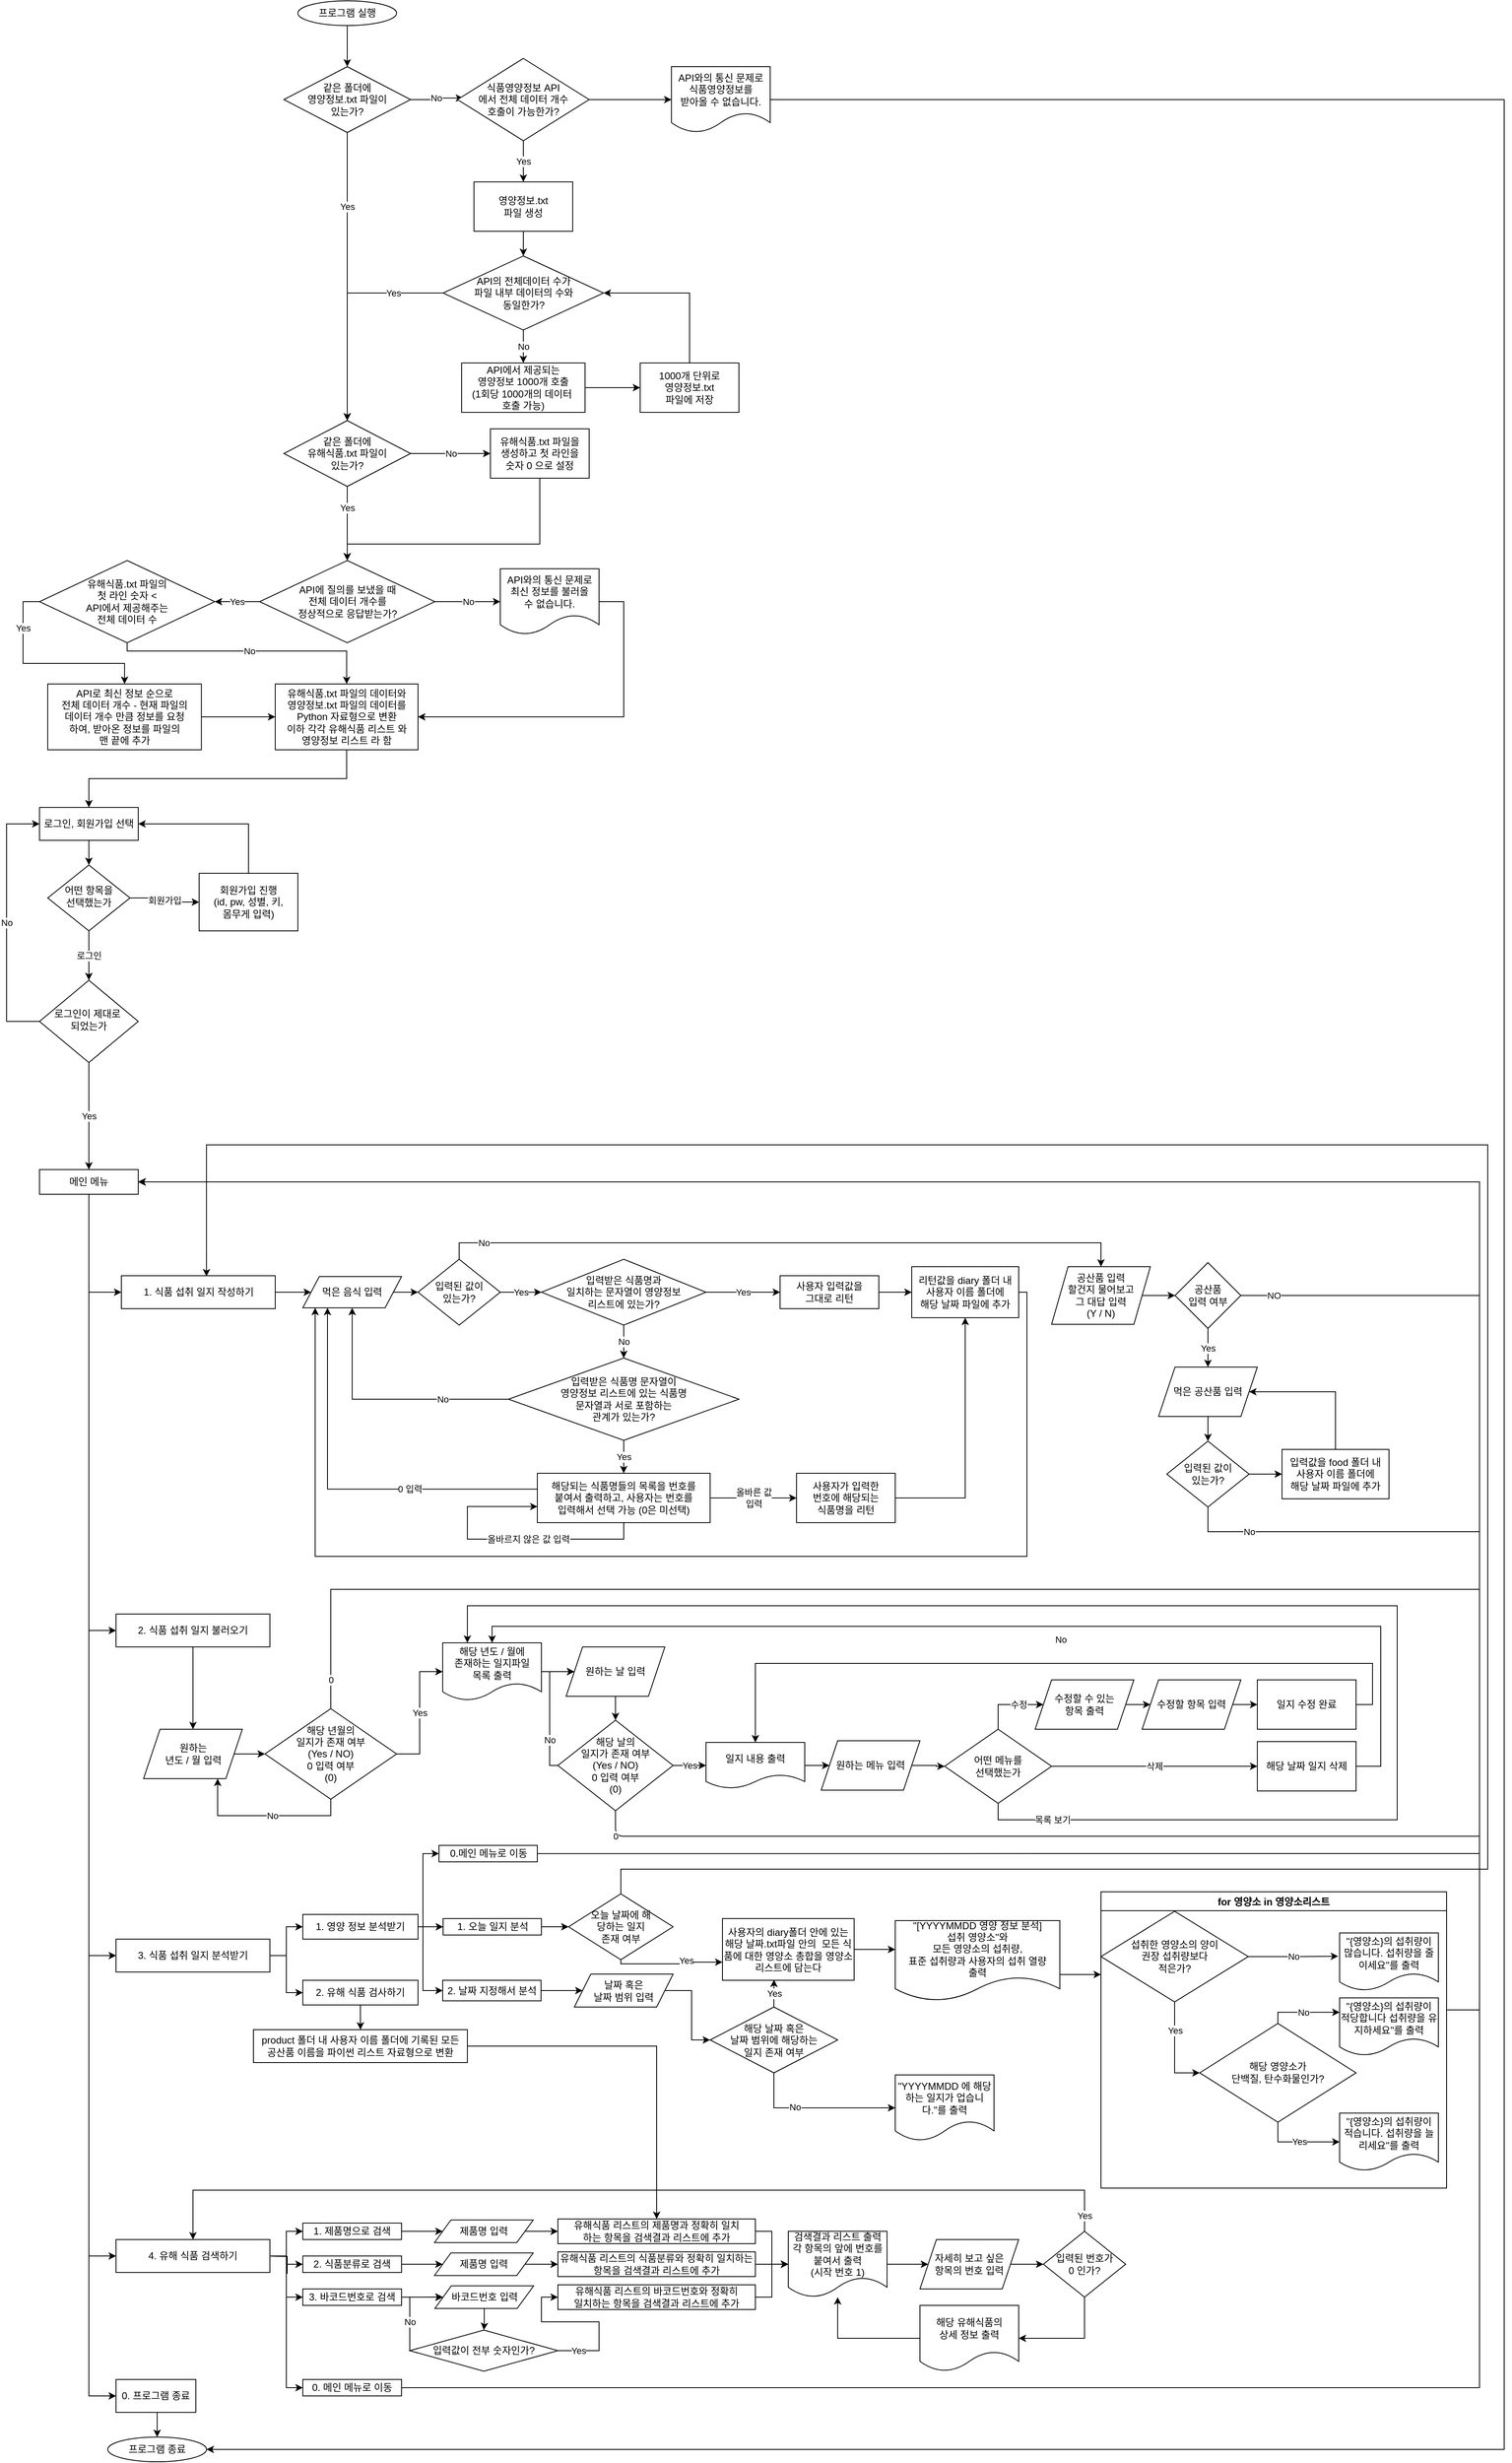 <mxfile version="13.7.8" type="device"><diagram id="C5RBs43oDa-KdzZeNtuy" name="Page-1"><mxGraphModel dx="2105" dy="548" grid="1" gridSize="10" guides="1" tooltips="1" connect="1" arrows="1" fold="1" page="1" pageScale="1" pageWidth="827" pageHeight="1169" math="0" shadow="0"><root><mxCell id="WIyWlLk6GJQsqaUBKTNV-0"/><mxCell id="WIyWlLk6GJQsqaUBKTNV-1" parent="WIyWlLk6GJQsqaUBKTNV-0"/><mxCell id="NPJ_kvF_19p4aAs6pQiP-2" value="" style="edgeStyle=orthogonalEdgeStyle;rounded=0;orthogonalLoop=1;jettySize=auto;html=1;entryX=0.5;entryY=0;entryDx=0;entryDy=0;" parent="WIyWlLk6GJQsqaUBKTNV-1" source="NPJ_kvF_19p4aAs6pQiP-0" target="sWvDNm4uwDeMdtW4WAiz-0" edge="1"><mxGeometry relative="1" as="geometry"/></mxCell><mxCell id="NPJ_kvF_19p4aAs6pQiP-0" value="프로그램 실행" style="ellipse;whiteSpace=wrap;html=1;" parent="WIyWlLk6GJQsqaUBKTNV-1" vertex="1"><mxGeometry x="354" y="10" width="120" height="30" as="geometry"/></mxCell><mxCell id="NPJ_kvF_19p4aAs6pQiP-4" value="Yes" style="edgeStyle=orthogonalEdgeStyle;rounded=0;orthogonalLoop=1;jettySize=auto;html=1;" parent="WIyWlLk6GJQsqaUBKTNV-1" source="NPJ_kvF_19p4aAs6pQiP-1" target="NPJ_kvF_19p4aAs6pQiP-3" edge="1"><mxGeometry x="-0.428" relative="1" as="geometry"><Array as="points"><mxPoint x="414" y="660"/><mxPoint x="414" y="660"/></Array><mxPoint as="offset"/></mxGeometry></mxCell><mxCell id="NPJ_kvF_19p4aAs6pQiP-8" value="No" style="edgeStyle=orthogonalEdgeStyle;rounded=0;orthogonalLoop=1;jettySize=auto;html=1;" parent="WIyWlLk6GJQsqaUBKTNV-1" source="NPJ_kvF_19p4aAs6pQiP-1" target="NPJ_kvF_19p4aAs6pQiP-7" edge="1"><mxGeometry relative="1" as="geometry"/></mxCell><mxCell id="NPJ_kvF_19p4aAs6pQiP-1" value="같은 폴더에&lt;br&gt;유해식품.txt 파일이&lt;br&gt;있는가?" style="rhombus;whiteSpace=wrap;html=1;" parent="WIyWlLk6GJQsqaUBKTNV-1" vertex="1"><mxGeometry x="337" y="520" width="154" height="80" as="geometry"/></mxCell><mxCell id="NPJ_kvF_19p4aAs6pQiP-11" value="Yes" style="edgeStyle=orthogonalEdgeStyle;rounded=0;orthogonalLoop=1;jettySize=auto;html=1;" parent="WIyWlLk6GJQsqaUBKTNV-1" source="NPJ_kvF_19p4aAs6pQiP-3" target="NPJ_kvF_19p4aAs6pQiP-10" edge="1"><mxGeometry relative="1" as="geometry"><mxPoint as="offset"/></mxGeometry></mxCell><mxCell id="NPJ_kvF_19p4aAs6pQiP-13" value="No" style="edgeStyle=orthogonalEdgeStyle;rounded=0;orthogonalLoop=1;jettySize=auto;html=1;" parent="WIyWlLk6GJQsqaUBKTNV-1" source="NPJ_kvF_19p4aAs6pQiP-3" target="NPJ_kvF_19p4aAs6pQiP-12" edge="1"><mxGeometry relative="1" as="geometry"/></mxCell><mxCell id="NPJ_kvF_19p4aAs6pQiP-3" value="API에 질의를 보냈을 때&lt;br&gt;전체 데이터 개수를&lt;br&gt;정상적으로 응답받는가?" style="rhombus;whiteSpace=wrap;html=1;" parent="WIyWlLk6GJQsqaUBKTNV-1" vertex="1"><mxGeometry x="307.5" y="690" width="213" height="100" as="geometry"/></mxCell><mxCell id="NPJ_kvF_19p4aAs6pQiP-9" style="edgeStyle=orthogonalEdgeStyle;rounded=0;orthogonalLoop=1;jettySize=auto;html=1;exitX=0.5;exitY=1;exitDx=0;exitDy=0;entryX=0.5;entryY=0;entryDx=0;entryDy=0;" parent="WIyWlLk6GJQsqaUBKTNV-1" source="NPJ_kvF_19p4aAs6pQiP-7" target="NPJ_kvF_19p4aAs6pQiP-3" edge="1"><mxGeometry relative="1" as="geometry"><Array as="points"><mxPoint x="648" y="670"/><mxPoint x="414" y="670"/></Array></mxGeometry></mxCell><mxCell id="NPJ_kvF_19p4aAs6pQiP-7" value="유해식품.txt 파일을&lt;br&gt;생성하고 첫 라인을&lt;br&gt;숫자 0 으로 설정" style="whiteSpace=wrap;html=1;" parent="WIyWlLk6GJQsqaUBKTNV-1" vertex="1"><mxGeometry x="588" y="530" width="120" height="60" as="geometry"/></mxCell><mxCell id="NPJ_kvF_19p4aAs6pQiP-15" value="Yes" style="edgeStyle=orthogonalEdgeStyle;rounded=0;orthogonalLoop=1;jettySize=auto;html=1;exitX=0;exitY=0.5;exitDx=0;exitDy=0;" parent="WIyWlLk6GJQsqaUBKTNV-1" source="NPJ_kvF_19p4aAs6pQiP-10" target="NPJ_kvF_19p4aAs6pQiP-14" edge="1"><mxGeometry x="-0.577" relative="1" as="geometry"><mxPoint as="offset"/></mxGeometry></mxCell><mxCell id="NPJ_kvF_19p4aAs6pQiP-19" value="No" style="edgeStyle=orthogonalEdgeStyle;rounded=0;orthogonalLoop=1;jettySize=auto;html=1;exitX=0.5;exitY=1;exitDx=0;exitDy=0;entryX=0.5;entryY=0;entryDx=0;entryDy=0;" parent="WIyWlLk6GJQsqaUBKTNV-1" source="NPJ_kvF_19p4aAs6pQiP-10" target="NPJ_kvF_19p4aAs6pQiP-16" edge="1"><mxGeometry relative="1" as="geometry"><Array as="points"><mxPoint x="147" y="800"/><mxPoint x="413" y="800"/></Array></mxGeometry></mxCell><mxCell id="NPJ_kvF_19p4aAs6pQiP-10" value="유해식품.txt 파일의&lt;br&gt;첫 라인 숫자 &amp;lt;&lt;br&gt;API에서 제공해주는&lt;br&gt;전체 데이터 수" style="rhombus;whiteSpace=wrap;html=1;" parent="WIyWlLk6GJQsqaUBKTNV-1" vertex="1"><mxGeometry x="40" y="690" width="213" height="100" as="geometry"/></mxCell><mxCell id="NPJ_kvF_19p4aAs6pQiP-18" style="edgeStyle=orthogonalEdgeStyle;rounded=0;orthogonalLoop=1;jettySize=auto;html=1;entryX=1;entryY=0.5;entryDx=0;entryDy=0;exitX=1;exitY=0.5;exitDx=0;exitDy=0;" parent="WIyWlLk6GJQsqaUBKTNV-1" source="NPJ_kvF_19p4aAs6pQiP-12" target="NPJ_kvF_19p4aAs6pQiP-16" edge="1"><mxGeometry relative="1" as="geometry"><Array as="points"><mxPoint x="750" y="740"/><mxPoint x="750" y="880"/></Array></mxGeometry></mxCell><mxCell id="NPJ_kvF_19p4aAs6pQiP-12" value="API와의 통신 문제로&lt;br&gt;최신 정보를 불러올&lt;br&gt;수 없습니다." style="shape=document;whiteSpace=wrap;html=1;boundedLbl=1;" parent="WIyWlLk6GJQsqaUBKTNV-1" vertex="1"><mxGeometry x="600" y="700" width="120" height="80" as="geometry"/></mxCell><mxCell id="NPJ_kvF_19p4aAs6pQiP-17" value="" style="edgeStyle=orthogonalEdgeStyle;rounded=0;orthogonalLoop=1;jettySize=auto;html=1;" parent="WIyWlLk6GJQsqaUBKTNV-1" source="NPJ_kvF_19p4aAs6pQiP-14" target="NPJ_kvF_19p4aAs6pQiP-16" edge="1"><mxGeometry relative="1" as="geometry"/></mxCell><mxCell id="NPJ_kvF_19p4aAs6pQiP-14" value="API로 최신 정보 순으로&lt;br&gt;전체 데이터 개수 - 현재 파일의&lt;br&gt;데이터 개수 만큼 정보를 요청&lt;br&gt;하여, 받아온 정보를 파일의&lt;br&gt;맨 끝에 추가" style="whiteSpace=wrap;html=1;" parent="WIyWlLk6GJQsqaUBKTNV-1" vertex="1"><mxGeometry x="50.0" y="840" width="186.75" height="80" as="geometry"/></mxCell><mxCell id="P_HfIz-ZIOKGO2s2vaxZ-14" style="edgeStyle=orthogonalEdgeStyle;rounded=0;orthogonalLoop=1;jettySize=auto;html=1;exitX=0.5;exitY=1;exitDx=0;exitDy=0;entryX=0.5;entryY=0;entryDx=0;entryDy=0;" parent="WIyWlLk6GJQsqaUBKTNV-1" source="NPJ_kvF_19p4aAs6pQiP-16" target="P_HfIz-ZIOKGO2s2vaxZ-11" edge="1"><mxGeometry relative="1" as="geometry"/></mxCell><mxCell id="NPJ_kvF_19p4aAs6pQiP-16" value="유해식품.txt 파일의 데이터와&lt;br&gt;영양정보.txt 파일의 데이터를&lt;br&gt;Python 자료형으로 변환&lt;br&gt;이하 각각 유해식품 리스트 와&lt;br&gt;영양정보 리스트 라 함" style="whiteSpace=wrap;html=1;" parent="WIyWlLk6GJQsqaUBKTNV-1" vertex="1"><mxGeometry x="326.51" y="840" width="173.49" height="80" as="geometry"/></mxCell><mxCell id="NPJ_kvF_19p4aAs6pQiP-27" style="edgeStyle=orthogonalEdgeStyle;rounded=0;orthogonalLoop=1;jettySize=auto;html=1;exitX=0.5;exitY=1;exitDx=0;exitDy=0;entryX=0;entryY=0.5;entryDx=0;entryDy=0;" parent="WIyWlLk6GJQsqaUBKTNV-1" source="NPJ_kvF_19p4aAs6pQiP-20" target="NPJ_kvF_19p4aAs6pQiP-26" edge="1"><mxGeometry relative="1" as="geometry"/></mxCell><mxCell id="sWvDNm4uwDeMdtW4WAiz-22" style="edgeStyle=orthogonalEdgeStyle;rounded=0;orthogonalLoop=1;jettySize=auto;html=1;exitX=0.5;exitY=1;exitDx=0;exitDy=0;entryX=0;entryY=0.5;entryDx=0;entryDy=0;" parent="WIyWlLk6GJQsqaUBKTNV-1" source="NPJ_kvF_19p4aAs6pQiP-20" target="NPJ_kvF_19p4aAs6pQiP-22" edge="1"><mxGeometry relative="1" as="geometry"/></mxCell><mxCell id="NPJ_kvF_19p4aAs6pQiP-20" value="메인 메뉴" style="whiteSpace=wrap;html=1;" parent="WIyWlLk6GJQsqaUBKTNV-1" vertex="1"><mxGeometry x="40" y="1430" width="120" height="30" as="geometry"/></mxCell><mxCell id="sWvDNm4uwDeMdtW4WAiz-159" value="" style="edgeStyle=orthogonalEdgeStyle;rounded=0;orthogonalLoop=1;jettySize=auto;html=1;" parent="WIyWlLk6GJQsqaUBKTNV-1" source="NPJ_kvF_19p4aAs6pQiP-22" target="sWvDNm4uwDeMdtW4WAiz-158" edge="1"><mxGeometry relative="1" as="geometry"/></mxCell><mxCell id="NPJ_kvF_19p4aAs6pQiP-22" value="1. 식품 섭취 일지 작성하기" style="whiteSpace=wrap;html=1;" parent="WIyWlLk6GJQsqaUBKTNV-1" vertex="1"><mxGeometry x="139.51" y="1559" width="187" height="40" as="geometry"/></mxCell><mxCell id="NPJ_kvF_19p4aAs6pQiP-35" style="edgeStyle=orthogonalEdgeStyle;rounded=0;orthogonalLoop=1;jettySize=auto;html=1;entryX=0;entryY=0.5;entryDx=0;entryDy=0;" parent="WIyWlLk6GJQsqaUBKTNV-1" target="NPJ_kvF_19p4aAs6pQiP-34" edge="1"><mxGeometry relative="1" as="geometry"><mxPoint x="320" y="2750.029" as="sourcePoint"/></mxGeometry></mxCell><mxCell id="NPJ_kvF_19p4aAs6pQiP-37" style="edgeStyle=orthogonalEdgeStyle;rounded=0;orthogonalLoop=1;jettySize=auto;html=1;entryX=0;entryY=0.5;entryDx=0;entryDy=0;" parent="WIyWlLk6GJQsqaUBKTNV-1" target="NPJ_kvF_19p4aAs6pQiP-36" edge="1"><mxGeometry relative="1" as="geometry"><mxPoint x="320" y="2750.029" as="sourcePoint"/></mxGeometry></mxCell><mxCell id="NPJ_kvF_19p4aAs6pQiP-39" style="edgeStyle=orthogonalEdgeStyle;rounded=0;orthogonalLoop=1;jettySize=auto;html=1;entryX=0;entryY=0.5;entryDx=0;entryDy=0;exitX=1;exitY=0.5;exitDx=0;exitDy=0;" parent="WIyWlLk6GJQsqaUBKTNV-1" source="P_HfIz-ZIOKGO2s2vaxZ-17" target="NPJ_kvF_19p4aAs6pQiP-38" edge="1"><mxGeometry relative="1" as="geometry"><mxPoint x="320" y="2750.029" as="sourcePoint"/></mxGeometry></mxCell><mxCell id="NPJ_kvF_19p4aAs6pQiP-29" style="edgeStyle=orthogonalEdgeStyle;rounded=0;orthogonalLoop=1;jettySize=auto;html=1;exitX=0.5;exitY=1;exitDx=0;exitDy=0;entryX=0.5;entryY=0;entryDx=0;entryDy=0;" parent="WIyWlLk6GJQsqaUBKTNV-1" source="NPJ_kvF_19p4aAs6pQiP-26" target="NPJ_kvF_19p4aAs6pQiP-28" edge="1"><mxGeometry relative="1" as="geometry"/></mxCell><mxCell id="NPJ_kvF_19p4aAs6pQiP-26" value="0. 프로그램 종료" style="whiteSpace=wrap;html=1;" parent="WIyWlLk6GJQsqaUBKTNV-1" vertex="1"><mxGeometry x="133" y="2900" width="97" height="40" as="geometry"/></mxCell><mxCell id="NPJ_kvF_19p4aAs6pQiP-28" value="프로그램 종료" style="ellipse;whiteSpace=wrap;html=1;" parent="WIyWlLk6GJQsqaUBKTNV-1" vertex="1"><mxGeometry x="123" y="2970" width="120" height="30" as="geometry"/></mxCell><mxCell id="sWvDNm4uwDeMdtW4WAiz-57" style="edgeStyle=orthogonalEdgeStyle;rounded=0;orthogonalLoop=1;jettySize=auto;html=1;entryX=0;entryY=0.5;entryDx=0;entryDy=0;" parent="WIyWlLk6GJQsqaUBKTNV-1" source="NPJ_kvF_19p4aAs6pQiP-30" target="sWvDNm4uwDeMdtW4WAiz-54" edge="1"><mxGeometry relative="1" as="geometry"/></mxCell><mxCell id="NPJ_kvF_19p4aAs6pQiP-30" value="1. 제품명으로 검색" style="whiteSpace=wrap;html=1;" parent="WIyWlLk6GJQsqaUBKTNV-1" vertex="1"><mxGeometry x="360" y="2710" width="120" height="20" as="geometry"/></mxCell><mxCell id="sWvDNm4uwDeMdtW4WAiz-59" style="edgeStyle=orthogonalEdgeStyle;rounded=0;orthogonalLoop=1;jettySize=auto;html=1;entryX=0;entryY=0.5;entryDx=0;entryDy=0;" parent="WIyWlLk6GJQsqaUBKTNV-1" source="NPJ_kvF_19p4aAs6pQiP-34" target="sWvDNm4uwDeMdtW4WAiz-55" edge="1"><mxGeometry relative="1" as="geometry"/></mxCell><mxCell id="NPJ_kvF_19p4aAs6pQiP-34" value="2. 식품분류로 검색" style="whiteSpace=wrap;html=1;" parent="WIyWlLk6GJQsqaUBKTNV-1" vertex="1"><mxGeometry x="360" y="2750" width="120" height="20" as="geometry"/></mxCell><mxCell id="sWvDNm4uwDeMdtW4WAiz-65" style="edgeStyle=orthogonalEdgeStyle;rounded=0;orthogonalLoop=1;jettySize=auto;html=1;exitX=1;exitY=0.5;exitDx=0;exitDy=0;" parent="WIyWlLk6GJQsqaUBKTNV-1" source="NPJ_kvF_19p4aAs6pQiP-36" edge="1"><mxGeometry relative="1" as="geometry"><mxPoint x="530" y="2799.862" as="targetPoint"/></mxGeometry></mxCell><mxCell id="NPJ_kvF_19p4aAs6pQiP-36" value="3. 바코드번호로 검색" style="whiteSpace=wrap;html=1;" parent="WIyWlLk6GJQsqaUBKTNV-1" vertex="1"><mxGeometry x="360" y="2790" width="120" height="20" as="geometry"/></mxCell><mxCell id="NPJ_kvF_19p4aAs6pQiP-40" style="edgeStyle=orthogonalEdgeStyle;rounded=0;orthogonalLoop=1;jettySize=auto;html=1;entryX=1;entryY=0.5;entryDx=0;entryDy=0;exitX=1;exitY=0.5;exitDx=0;exitDy=0;" parent="WIyWlLk6GJQsqaUBKTNV-1" source="NPJ_kvF_19p4aAs6pQiP-38" target="NPJ_kvF_19p4aAs6pQiP-20" edge="1"><mxGeometry relative="1" as="geometry"><Array as="points"><mxPoint x="1790" y="2910"/><mxPoint x="1790" y="1445"/></Array></mxGeometry></mxCell><mxCell id="NPJ_kvF_19p4aAs6pQiP-38" value="0. 메인 메뉴로 이동" style="whiteSpace=wrap;html=1;" parent="WIyWlLk6GJQsqaUBKTNV-1" vertex="1"><mxGeometry x="360" y="2900" width="120" height="20" as="geometry"/></mxCell><mxCell id="NPJ_kvF_19p4aAs6pQiP-56" value="Yes" style="edgeStyle=orthogonalEdgeStyle;rounded=0;orthogonalLoop=1;jettySize=auto;html=1;entryX=0;entryY=0.5;entryDx=0;entryDy=0;" parent="WIyWlLk6GJQsqaUBKTNV-1" source="NPJ_kvF_19p4aAs6pQiP-54" target="NPJ_kvF_19p4aAs6pQiP-65" edge="1"><mxGeometry relative="1" as="geometry"><mxPoint x="960" y="1579" as="targetPoint"/></mxGeometry></mxCell><mxCell id="NPJ_kvF_19p4aAs6pQiP-63" value="No" style="edgeStyle=orthogonalEdgeStyle;rounded=0;orthogonalLoop=1;jettySize=auto;html=1;" parent="WIyWlLk6GJQsqaUBKTNV-1" source="NPJ_kvF_19p4aAs6pQiP-54" target="NPJ_kvF_19p4aAs6pQiP-62" edge="1"><mxGeometry relative="1" as="geometry"/></mxCell><mxCell id="NPJ_kvF_19p4aAs6pQiP-54" value="입력받은 식품명과&lt;br&gt;일치하는 문자열이 영양정보&lt;br&gt;리스트에 있는가?" style="rhombus;whiteSpace=wrap;html=1;" parent="WIyWlLk6GJQsqaUBKTNV-1" vertex="1"><mxGeometry x="650" y="1539" width="200" height="80" as="geometry"/></mxCell><mxCell id="sWvDNm4uwDeMdtW4WAiz-167" style="edgeStyle=orthogonalEdgeStyle;rounded=0;orthogonalLoop=1;jettySize=auto;html=1;exitX=1;exitY=0.5;exitDx=0;exitDy=0;entryX=0.125;entryY=1;entryDx=0;entryDy=0;entryPerimeter=0;" parent="WIyWlLk6GJQsqaUBKTNV-1" source="NPJ_kvF_19p4aAs6pQiP-55" target="sWvDNm4uwDeMdtW4WAiz-158" edge="1"><mxGeometry relative="1" as="geometry"><Array as="points"><mxPoint x="1240" y="1579"/><mxPoint x="1240" y="1900"/><mxPoint x="375" y="1900"/></Array></mxGeometry></mxCell><mxCell id="NPJ_kvF_19p4aAs6pQiP-55" value="리턴값을 diary 폴더 내&lt;br&gt;사용자 이름 폴더에&lt;br&gt;해당 날짜 파일에 추가" style="whiteSpace=wrap;html=1;" parent="WIyWlLk6GJQsqaUBKTNV-1" vertex="1"><mxGeometry x="1100" y="1548" width="130" height="62" as="geometry"/></mxCell><mxCell id="NPJ_kvF_19p4aAs6pQiP-61" value="Yes" style="edgeStyle=orthogonalEdgeStyle;rounded=0;orthogonalLoop=1;jettySize=auto;html=1;entryX=0;entryY=0.5;entryDx=0;entryDy=0;" parent="WIyWlLk6GJQsqaUBKTNV-1" source="sWvDNm4uwDeMdtW4WAiz-160" target="NPJ_kvF_19p4aAs6pQiP-54" edge="1"><mxGeometry relative="1" as="geometry"><mxPoint x="620" y="1579" as="sourcePoint"/></mxGeometry></mxCell><mxCell id="NPJ_kvF_19p4aAs6pQiP-64" value="No" style="edgeStyle=orthogonalEdgeStyle;rounded=0;orthogonalLoop=1;jettySize=auto;html=1;exitX=0;exitY=0.5;exitDx=0;exitDy=0;entryX=0.5;entryY=1;entryDx=0;entryDy=0;" parent="WIyWlLk6GJQsqaUBKTNV-1" source="NPJ_kvF_19p4aAs6pQiP-62" target="sWvDNm4uwDeMdtW4WAiz-158" edge="1"><mxGeometry x="-0.468" relative="1" as="geometry"><mxPoint x="560" y="1594" as="targetPoint"/><mxPoint as="offset"/></mxGeometry></mxCell><mxCell id="NPJ_kvF_19p4aAs6pQiP-69" value="Yes" style="edgeStyle=orthogonalEdgeStyle;rounded=0;orthogonalLoop=1;jettySize=auto;html=1;" parent="WIyWlLk6GJQsqaUBKTNV-1" source="NPJ_kvF_19p4aAs6pQiP-62" target="NPJ_kvF_19p4aAs6pQiP-68" edge="1"><mxGeometry relative="1" as="geometry"/></mxCell><mxCell id="NPJ_kvF_19p4aAs6pQiP-62" value="입력받은 식품명 문자열이&lt;br&gt;영양정보 리스트에 있는 식품명&lt;br&gt;문자열과 서로 포함하는&lt;br&gt;관계가 있는가?" style="rhombus;whiteSpace=wrap;html=1;" parent="WIyWlLk6GJQsqaUBKTNV-1" vertex="1"><mxGeometry x="610" y="1659" width="280" height="100" as="geometry"/></mxCell><mxCell id="NPJ_kvF_19p4aAs6pQiP-66" style="edgeStyle=orthogonalEdgeStyle;rounded=0;orthogonalLoop=1;jettySize=auto;html=1;entryX=0;entryY=0.5;entryDx=0;entryDy=0;" parent="WIyWlLk6GJQsqaUBKTNV-1" source="NPJ_kvF_19p4aAs6pQiP-65" target="NPJ_kvF_19p4aAs6pQiP-55" edge="1"><mxGeometry relative="1" as="geometry"/></mxCell><mxCell id="NPJ_kvF_19p4aAs6pQiP-65" value="사용자 입력값을&lt;br&gt;그대로 리턴" style="whiteSpace=wrap;html=1;" parent="WIyWlLk6GJQsqaUBKTNV-1" vertex="1"><mxGeometry x="940" y="1559" width="120" height="40" as="geometry"/></mxCell><mxCell id="NPJ_kvF_19p4aAs6pQiP-70" value="0 입력" style="edgeStyle=orthogonalEdgeStyle;rounded=0;orthogonalLoop=1;jettySize=auto;html=1;entryX=0.25;entryY=1;entryDx=0;entryDy=0;exitX=-0.001;exitY=0.321;exitDx=0;exitDy=0;exitPerimeter=0;" parent="WIyWlLk6GJQsqaUBKTNV-1" source="NPJ_kvF_19p4aAs6pQiP-68" target="sWvDNm4uwDeMdtW4WAiz-158" edge="1"><mxGeometry x="-0.348" relative="1" as="geometry"><mxPoint x="530" y="1594" as="targetPoint"/><mxPoint as="offset"/></mxGeometry></mxCell><mxCell id="NPJ_kvF_19p4aAs6pQiP-73" value="올바르지 않은 값 입력" style="edgeStyle=orthogonalEdgeStyle;rounded=0;orthogonalLoop=1;jettySize=auto;html=1;exitX=0.5;exitY=1;exitDx=0;exitDy=0;entryX=0.001;entryY=0.674;entryDx=0;entryDy=0;entryPerimeter=0;" parent="WIyWlLk6GJQsqaUBKTNV-1" source="NPJ_kvF_19p4aAs6pQiP-68" target="NPJ_kvF_19p4aAs6pQiP-68" edge="1"><mxGeometry x="-0.187" relative="1" as="geometry"><mxPoint x="620" y="1839" as="targetPoint"/><Array as="points"><mxPoint x="750" y="1879"/><mxPoint x="560" y="1879"/><mxPoint x="560" y="1839"/></Array><mxPoint as="offset"/></mxGeometry></mxCell><mxCell id="NPJ_kvF_19p4aAs6pQiP-75" value="올바른 값&lt;br&gt;입력" style="edgeStyle=orthogonalEdgeStyle;rounded=0;orthogonalLoop=1;jettySize=auto;html=1;" parent="WIyWlLk6GJQsqaUBKTNV-1" source="NPJ_kvF_19p4aAs6pQiP-68" target="NPJ_kvF_19p4aAs6pQiP-74" edge="1"><mxGeometry relative="1" as="geometry"/></mxCell><mxCell id="NPJ_kvF_19p4aAs6pQiP-68" value="해당되는 식품명들의 목록을 번호를&lt;br&gt;붙여서 출력하고, 사용자는 번호를&lt;br&gt;입력해서 선택 가능 (0은 미선택)" style="whiteSpace=wrap;html=1;" parent="WIyWlLk6GJQsqaUBKTNV-1" vertex="1"><mxGeometry x="645" y="1799" width="210" height="60" as="geometry"/></mxCell><mxCell id="NPJ_kvF_19p4aAs6pQiP-76" style="edgeStyle=orthogonalEdgeStyle;rounded=0;orthogonalLoop=1;jettySize=auto;html=1;entryX=0.5;entryY=1;entryDx=0;entryDy=0;" parent="WIyWlLk6GJQsqaUBKTNV-1" source="NPJ_kvF_19p4aAs6pQiP-74" target="NPJ_kvF_19p4aAs6pQiP-55" edge="1"><mxGeometry relative="1" as="geometry"/></mxCell><mxCell id="NPJ_kvF_19p4aAs6pQiP-74" value="사용자가 입력한&lt;br&gt;번호에 해당되는&lt;br&gt;식품명을 리턴" style="whiteSpace=wrap;html=1;" parent="WIyWlLk6GJQsqaUBKTNV-1" vertex="1"><mxGeometry x="960" y="1799" width="120" height="60" as="geometry"/></mxCell><mxCell id="P_HfIz-ZIOKGO2s2vaxZ-2" value="회원가입" style="edgeStyle=orthogonalEdgeStyle;rounded=0;orthogonalLoop=1;jettySize=auto;html=1;entryX=0;entryY=0.5;entryDx=0;entryDy=0;" parent="WIyWlLk6GJQsqaUBKTNV-1" source="P_HfIz-ZIOKGO2s2vaxZ-3" target="sWvDNm4uwDeMdtW4WAiz-2" edge="1"><mxGeometry relative="1" as="geometry"><mxPoint x="270" y="1090" as="targetPoint"/></mxGeometry></mxCell><mxCell id="sWvDNm4uwDeMdtW4WAiz-3" value="로그인" style="edgeStyle=orthogonalEdgeStyle;rounded=0;orthogonalLoop=1;jettySize=auto;html=1;exitX=0.5;exitY=1;exitDx=0;exitDy=0;entryX=0.5;entryY=0;entryDx=0;entryDy=0;" parent="WIyWlLk6GJQsqaUBKTNV-1" source="P_HfIz-ZIOKGO2s2vaxZ-3" target="P_HfIz-ZIOKGO2s2vaxZ-8" edge="1"><mxGeometry relative="1" as="geometry"/></mxCell><mxCell id="P_HfIz-ZIOKGO2s2vaxZ-3" value="어떤 항목을&lt;br&gt;선택했는가" style="rhombus;whiteSpace=wrap;html=1;shadow=0;fontFamily=Helvetica;fontSize=12;align=center;strokeWidth=1;spacing=6;spacingTop=-4;" parent="WIyWlLk6GJQsqaUBKTNV-1" vertex="1"><mxGeometry x="50" y="1060" width="100" height="80" as="geometry"/></mxCell><mxCell id="P_HfIz-ZIOKGO2s2vaxZ-4" style="edgeStyle=orthogonalEdgeStyle;rounded=0;orthogonalLoop=1;jettySize=auto;html=1;exitX=0.5;exitY=0;exitDx=0;exitDy=0;entryX=1;entryY=0.5;entryDx=0;entryDy=0;" parent="WIyWlLk6GJQsqaUBKTNV-1" source="sWvDNm4uwDeMdtW4WAiz-2" target="P_HfIz-ZIOKGO2s2vaxZ-11" edge="1"><mxGeometry relative="1" as="geometry"><mxPoint x="330" y="1070" as="sourcePoint"/></mxGeometry></mxCell><mxCell id="P_HfIz-ZIOKGO2s2vaxZ-6" value="No" style="edgeStyle=orthogonalEdgeStyle;rounded=0;orthogonalLoop=1;jettySize=auto;html=1;exitX=0;exitY=0.5;exitDx=0;exitDy=0;entryX=0;entryY=0.5;entryDx=0;entryDy=0;" parent="WIyWlLk6GJQsqaUBKTNV-1" source="P_HfIz-ZIOKGO2s2vaxZ-8" target="P_HfIz-ZIOKGO2s2vaxZ-11" edge="1"><mxGeometry relative="1" as="geometry"><Array as="points"><mxPoint y="1250"/><mxPoint y="1010"/></Array></mxGeometry></mxCell><mxCell id="P_HfIz-ZIOKGO2s2vaxZ-7" value="Yes" style="edgeStyle=orthogonalEdgeStyle;rounded=0;orthogonalLoop=1;jettySize=auto;html=1;exitX=0.5;exitY=1;exitDx=0;exitDy=0;entryX=0.5;entryY=0;entryDx=0;entryDy=0;" parent="WIyWlLk6GJQsqaUBKTNV-1" source="P_HfIz-ZIOKGO2s2vaxZ-8" target="NPJ_kvF_19p4aAs6pQiP-20" edge="1"><mxGeometry relative="1" as="geometry"><mxPoint x="100" y="800" as="targetPoint"/></mxGeometry></mxCell><mxCell id="P_HfIz-ZIOKGO2s2vaxZ-8" value="로그인이 제대로&amp;nbsp;&lt;br&gt;되었는가" style="rhombus;whiteSpace=wrap;html=1;shadow=0;fontFamily=Helvetica;fontSize=12;align=center;strokeWidth=1;spacing=6;spacingTop=-4;" parent="WIyWlLk6GJQsqaUBKTNV-1" vertex="1"><mxGeometry x="40" y="1200" width="120" height="100" as="geometry"/></mxCell><mxCell id="P_HfIz-ZIOKGO2s2vaxZ-10" style="edgeStyle=orthogonalEdgeStyle;rounded=0;orthogonalLoop=1;jettySize=auto;html=1;exitX=0.5;exitY=1;exitDx=0;exitDy=0;entryX=0.5;entryY=0;entryDx=0;entryDy=0;" parent="WIyWlLk6GJQsqaUBKTNV-1" source="P_HfIz-ZIOKGO2s2vaxZ-11" target="P_HfIz-ZIOKGO2s2vaxZ-3" edge="1"><mxGeometry relative="1" as="geometry"/></mxCell><mxCell id="P_HfIz-ZIOKGO2s2vaxZ-11" value="로그인, 회원가입 선택" style="rounded=1;whiteSpace=wrap;html=1;fontSize=12;glass=0;strokeWidth=1;shadow=0;arcSize=0;" parent="WIyWlLk6GJQsqaUBKTNV-1" vertex="1"><mxGeometry x="40" y="990" width="120" height="40" as="geometry"/></mxCell><mxCell id="sWvDNm4uwDeMdtW4WAiz-181" style="edgeStyle=orthogonalEdgeStyle;rounded=0;orthogonalLoop=1;jettySize=auto;html=1;exitX=0.5;exitY=1;exitDx=0;exitDy=0;entryX=0.5;entryY=0;entryDx=0;entryDy=0;" parent="WIyWlLk6GJQsqaUBKTNV-1" source="P_HfIz-ZIOKGO2s2vaxZ-15" target="sWvDNm4uwDeMdtW4WAiz-98" edge="1"><mxGeometry relative="1" as="geometry"/></mxCell><mxCell id="P_HfIz-ZIOKGO2s2vaxZ-15" value="2. 식품 섭취 일지 불러오기" style="whiteSpace=wrap;html=1;" parent="WIyWlLk6GJQsqaUBKTNV-1" vertex="1"><mxGeometry x="133" y="1970" width="187" height="40" as="geometry"/></mxCell><mxCell id="P_HfIz-ZIOKGO2s2vaxZ-16" value="" style="edgeStyle=orthogonalEdgeStyle;rounded=0;orthogonalLoop=1;jettySize=auto;html=1;exitX=0.5;exitY=1;exitDx=0;exitDy=0;entryX=0;entryY=0.5;entryDx=0;entryDy=0;" parent="WIyWlLk6GJQsqaUBKTNV-1" source="NPJ_kvF_19p4aAs6pQiP-20" target="P_HfIz-ZIOKGO2s2vaxZ-15" edge="1"><mxGeometry relative="1" as="geometry"><Array as="points"><mxPoint x="100" y="1990"/></Array></mxGeometry></mxCell><mxCell id="P_HfIz-ZIOKGO2s2vaxZ-22" style="edgeStyle=orthogonalEdgeStyle;rounded=0;orthogonalLoop=1;jettySize=auto;html=1;exitX=1;exitY=0.5;exitDx=0;exitDy=0;entryX=0;entryY=0.5;entryDx=0;entryDy=0;" parent="WIyWlLk6GJQsqaUBKTNV-1" source="P_HfIz-ZIOKGO2s2vaxZ-17" target="NPJ_kvF_19p4aAs6pQiP-30" edge="1"><mxGeometry relative="1" as="geometry"/></mxCell><mxCell id="P_HfIz-ZIOKGO2s2vaxZ-17" value="4. 유해 식품 검색하기" style="whiteSpace=wrap;html=1;" parent="WIyWlLk6GJQsqaUBKTNV-1" vertex="1"><mxGeometry x="133" y="2730" width="187" height="40" as="geometry"/></mxCell><mxCell id="P_HfIz-ZIOKGO2s2vaxZ-18" value="" style="edgeStyle=orthogonalEdgeStyle;rounded=0;orthogonalLoop=1;jettySize=auto;html=1;exitX=0.5;exitY=1;exitDx=0;exitDy=0;entryX=0;entryY=0.5;entryDx=0;entryDy=0;" parent="WIyWlLk6GJQsqaUBKTNV-1" source="NPJ_kvF_19p4aAs6pQiP-20" target="P_HfIz-ZIOKGO2s2vaxZ-17" edge="1"><mxGeometry relative="1" as="geometry"><Array as="points"><mxPoint x="100" y="2750"/></Array></mxGeometry></mxCell><mxCell id="sWvDNm4uwDeMdtW4WAiz-87" value="" style="edgeStyle=orthogonalEdgeStyle;rounded=0;orthogonalLoop=1;jettySize=auto;html=1;" parent="WIyWlLk6GJQsqaUBKTNV-1" source="P_HfIz-ZIOKGO2s2vaxZ-23" target="sWvDNm4uwDeMdtW4WAiz-86" edge="1"><mxGeometry relative="1" as="geometry"/></mxCell><mxCell id="sWvDNm4uwDeMdtW4WAiz-89" style="edgeStyle=orthogonalEdgeStyle;rounded=0;orthogonalLoop=1;jettySize=auto;html=1;entryX=0;entryY=0.5;entryDx=0;entryDy=0;" parent="WIyWlLk6GJQsqaUBKTNV-1" source="P_HfIz-ZIOKGO2s2vaxZ-23" target="sWvDNm4uwDeMdtW4WAiz-88" edge="1"><mxGeometry relative="1" as="geometry"/></mxCell><mxCell id="P_HfIz-ZIOKGO2s2vaxZ-23" value="3. 식품 섭취 일지 분석받기" style="whiteSpace=wrap;html=1;" parent="WIyWlLk6GJQsqaUBKTNV-1" vertex="1"><mxGeometry x="133" y="2365" width="187" height="40" as="geometry"/></mxCell><mxCell id="P_HfIz-ZIOKGO2s2vaxZ-24" value="" style="edgeStyle=orthogonalEdgeStyle;rounded=0;orthogonalLoop=1;jettySize=auto;html=1;exitX=0.5;exitY=1;exitDx=0;exitDy=0;entryX=0;entryY=0.5;entryDx=0;entryDy=0;" parent="WIyWlLk6GJQsqaUBKTNV-1" source="NPJ_kvF_19p4aAs6pQiP-20" target="P_HfIz-ZIOKGO2s2vaxZ-23" edge="1"><mxGeometry relative="1" as="geometry"><Array as="points"><mxPoint x="100" y="2385"/></Array></mxGeometry></mxCell><mxCell id="sWvDNm4uwDeMdtW4WAiz-4" value="Yes" style="edgeStyle=orthogonalEdgeStyle;rounded=0;orthogonalLoop=1;jettySize=auto;html=1;entryX=0.5;entryY=0;entryDx=0;entryDy=0;" parent="WIyWlLk6GJQsqaUBKTNV-1" source="sWvDNm4uwDeMdtW4WAiz-0" target="NPJ_kvF_19p4aAs6pQiP-1" edge="1"><mxGeometry x="-0.486" relative="1" as="geometry"><mxPoint as="offset"/></mxGeometry></mxCell><mxCell id="sWvDNm4uwDeMdtW4WAiz-6" value="No" style="edgeStyle=orthogonalEdgeStyle;rounded=0;orthogonalLoop=1;jettySize=auto;html=1;entryX=0.043;entryY=0.481;entryDx=0;entryDy=0;entryPerimeter=0;" parent="WIyWlLk6GJQsqaUBKTNV-1" source="sWvDNm4uwDeMdtW4WAiz-0" target="sWvDNm4uwDeMdtW4WAiz-33" edge="1"><mxGeometry relative="1" as="geometry"><mxPoint x="578" y="130.0" as="targetPoint"/></mxGeometry></mxCell><mxCell id="sWvDNm4uwDeMdtW4WAiz-0" value="같은 폴더에&lt;br&gt;영양정보.txt 파일이&lt;br&gt;있는가?" style="rhombus;whiteSpace=wrap;html=1;" parent="WIyWlLk6GJQsqaUBKTNV-1" vertex="1"><mxGeometry x="337" y="90" width="154" height="80" as="geometry"/></mxCell><mxCell id="sWvDNm4uwDeMdtW4WAiz-2" value="회원가입 진행&lt;br&gt;(id, pw, 성별, 키, &lt;br&gt;몸무게 입력)" style="rounded=1;whiteSpace=wrap;html=1;fontSize=12;glass=0;strokeWidth=1;shadow=0;arcSize=0;" parent="WIyWlLk6GJQsqaUBKTNV-1" vertex="1"><mxGeometry x="234" y="1070" width="120" height="70" as="geometry"/></mxCell><mxCell id="sWvDNm4uwDeMdtW4WAiz-42" value="Yes" style="edgeStyle=orthogonalEdgeStyle;rounded=0;orthogonalLoop=1;jettySize=auto;html=1;entryX=0.5;entryY=0;entryDx=0;entryDy=0;" parent="WIyWlLk6GJQsqaUBKTNV-1" source="sWvDNm4uwDeMdtW4WAiz-25" target="NPJ_kvF_19p4aAs6pQiP-1" edge="1"><mxGeometry x="-0.554" relative="1" as="geometry"><mxPoint as="offset"/></mxGeometry></mxCell><mxCell id="sWvDNm4uwDeMdtW4WAiz-43" value="No" style="edgeStyle=orthogonalEdgeStyle;rounded=0;orthogonalLoop=1;jettySize=auto;html=1;entryX=0.5;entryY=0;entryDx=0;entryDy=0;" parent="WIyWlLk6GJQsqaUBKTNV-1" source="sWvDNm4uwDeMdtW4WAiz-25" target="sWvDNm4uwDeMdtW4WAiz-40" edge="1"><mxGeometry relative="1" as="geometry"><mxPoint as="offset"/></mxGeometry></mxCell><mxCell id="sWvDNm4uwDeMdtW4WAiz-25" value="API의 전체데이터 수가&lt;br&gt;파일 내부 데이터의 수와&lt;br&gt;동일한가?" style="rhombus;whiteSpace=wrap;html=1;" parent="WIyWlLk6GJQsqaUBKTNV-1" vertex="1"><mxGeometry x="530.5" y="320" width="195" height="90" as="geometry"/></mxCell><mxCell id="sWvDNm4uwDeMdtW4WAiz-45" style="edgeStyle=orthogonalEdgeStyle;rounded=0;orthogonalLoop=1;jettySize=auto;html=1;entryX=1;entryY=0.5;entryDx=0;entryDy=0;exitX=0.5;exitY=0;exitDx=0;exitDy=0;" parent="WIyWlLk6GJQsqaUBKTNV-1" source="sWvDNm4uwDeMdtW4WAiz-26" target="sWvDNm4uwDeMdtW4WAiz-25" edge="1"><mxGeometry relative="1" as="geometry"><Array as="points"><mxPoint x="830" y="365"/></Array></mxGeometry></mxCell><mxCell id="sWvDNm4uwDeMdtW4WAiz-26" value="1000개 단위로&lt;br&gt;영양정보.txt&lt;br&gt;파일에 저장" style="rounded=0;whiteSpace=wrap;html=1;" parent="WIyWlLk6GJQsqaUBKTNV-1" vertex="1"><mxGeometry x="770" y="450" width="120" height="60" as="geometry"/></mxCell><mxCell id="sWvDNm4uwDeMdtW4WAiz-35" value="Yes" style="edgeStyle=orthogonalEdgeStyle;rounded=0;orthogonalLoop=1;jettySize=auto;html=1;" parent="WIyWlLk6GJQsqaUBKTNV-1" source="sWvDNm4uwDeMdtW4WAiz-33" target="sWvDNm4uwDeMdtW4WAiz-34" edge="1"><mxGeometry relative="1" as="geometry"/></mxCell><mxCell id="sWvDNm4uwDeMdtW4WAiz-37" value="" style="edgeStyle=orthogonalEdgeStyle;rounded=0;orthogonalLoop=1;jettySize=auto;html=1;" parent="WIyWlLk6GJQsqaUBKTNV-1" source="sWvDNm4uwDeMdtW4WAiz-33" target="sWvDNm4uwDeMdtW4WAiz-36" edge="1"><mxGeometry relative="1" as="geometry"/></mxCell><mxCell id="sWvDNm4uwDeMdtW4WAiz-33" value="식품영양정보 API&lt;br&gt;에서 전체 데이터 개수&lt;br&gt;호출이 가능한가?" style="rhombus;whiteSpace=wrap;html=1;" parent="WIyWlLk6GJQsqaUBKTNV-1" vertex="1"><mxGeometry x="548" y="80" width="160" height="100" as="geometry"/></mxCell><mxCell id="sWvDNm4uwDeMdtW4WAiz-39" style="edgeStyle=orthogonalEdgeStyle;rounded=0;orthogonalLoop=1;jettySize=auto;html=1;" parent="WIyWlLk6GJQsqaUBKTNV-1" source="sWvDNm4uwDeMdtW4WAiz-34" target="sWvDNm4uwDeMdtW4WAiz-25" edge="1"><mxGeometry relative="1" as="geometry"/></mxCell><mxCell id="sWvDNm4uwDeMdtW4WAiz-34" value="영양정보.txt &lt;br&gt;파일 생성" style="whiteSpace=wrap;html=1;" parent="WIyWlLk6GJQsqaUBKTNV-1" vertex="1"><mxGeometry x="568" y="230" width="120" height="60" as="geometry"/></mxCell><mxCell id="sWvDNm4uwDeMdtW4WAiz-38" style="edgeStyle=orthogonalEdgeStyle;rounded=0;orthogonalLoop=1;jettySize=auto;html=1;entryX=1;entryY=0.5;entryDx=0;entryDy=0;" parent="WIyWlLk6GJQsqaUBKTNV-1" source="sWvDNm4uwDeMdtW4WAiz-36" target="NPJ_kvF_19p4aAs6pQiP-28" edge="1"><mxGeometry relative="1" as="geometry"><Array as="points"><mxPoint x="1820" y="130"/><mxPoint x="1820" y="2985"/></Array></mxGeometry></mxCell><mxCell id="sWvDNm4uwDeMdtW4WAiz-36" value="API와의 통신 문제로&lt;br&gt;식품영양정보를&lt;br&gt;받아올 수 없습니다." style="shape=document;whiteSpace=wrap;html=1;boundedLbl=1;" parent="WIyWlLk6GJQsqaUBKTNV-1" vertex="1"><mxGeometry x="808" y="90" width="120" height="80" as="geometry"/></mxCell><mxCell id="sWvDNm4uwDeMdtW4WAiz-44" style="edgeStyle=orthogonalEdgeStyle;rounded=0;orthogonalLoop=1;jettySize=auto;html=1;entryX=0;entryY=0.5;entryDx=0;entryDy=0;" parent="WIyWlLk6GJQsqaUBKTNV-1" source="sWvDNm4uwDeMdtW4WAiz-40" target="sWvDNm4uwDeMdtW4WAiz-26" edge="1"><mxGeometry relative="1" as="geometry"/></mxCell><mxCell id="sWvDNm4uwDeMdtW4WAiz-40" value="&lt;span&gt;API에서 제공되는&lt;/span&gt;&lt;br&gt;&lt;span&gt;영양정보 1000개 호출&lt;/span&gt;&lt;br&gt;&lt;span&gt;(1회당 1000개의 데이터&amp;nbsp;&lt;/span&gt;&lt;br&gt;&lt;span&gt;호출 가능)&lt;/span&gt;" style="rounded=0;whiteSpace=wrap;html=1;" parent="WIyWlLk6GJQsqaUBKTNV-1" vertex="1"><mxGeometry x="553" y="450" width="150" height="60" as="geometry"/></mxCell><mxCell id="sWvDNm4uwDeMdtW4WAiz-68" style="edgeStyle=orthogonalEdgeStyle;rounded=0;orthogonalLoop=1;jettySize=auto;html=1;exitX=1;exitY=0.5;exitDx=0;exitDy=0;entryX=0;entryY=0.5;entryDx=0;entryDy=0;" parent="WIyWlLk6GJQsqaUBKTNV-1" source="sWvDNm4uwDeMdtW4WAiz-50" target="sWvDNm4uwDeMdtW4WAiz-67" edge="1"><mxGeometry relative="1" as="geometry"/></mxCell><mxCell id="sWvDNm4uwDeMdtW4WAiz-50" value="유해식품 리스트의 제품명과 정확히 일치&lt;br&gt;하는 항목을 검색결과 리스트에 추가" style="whiteSpace=wrap;html=1;" parent="WIyWlLk6GJQsqaUBKTNV-1" vertex="1"><mxGeometry x="670" y="2705" width="240" height="30" as="geometry"/></mxCell><mxCell id="sWvDNm4uwDeMdtW4WAiz-69" style="edgeStyle=orthogonalEdgeStyle;rounded=0;orthogonalLoop=1;jettySize=auto;html=1;exitX=1;exitY=0.5;exitDx=0;exitDy=0;" parent="WIyWlLk6GJQsqaUBKTNV-1" source="sWvDNm4uwDeMdtW4WAiz-52" edge="1"><mxGeometry relative="1" as="geometry"><mxPoint x="950" y="2759.862" as="targetPoint"/></mxGeometry></mxCell><mxCell id="sWvDNm4uwDeMdtW4WAiz-52" value="유해식품 리스트의 식품분류와 정확히 일치하는 항목을 검색결과 리스트에 추가" style="whiteSpace=wrap;html=1;" parent="WIyWlLk6GJQsqaUBKTNV-1" vertex="1"><mxGeometry x="670" y="2745" width="240" height="30" as="geometry"/></mxCell><mxCell id="sWvDNm4uwDeMdtW4WAiz-71" style="edgeStyle=orthogonalEdgeStyle;rounded=0;orthogonalLoop=1;jettySize=auto;html=1;exitX=1;exitY=0.5;exitDx=0;exitDy=0;entryX=0;entryY=0.5;entryDx=0;entryDy=0;" parent="WIyWlLk6GJQsqaUBKTNV-1" source="sWvDNm4uwDeMdtW4WAiz-53" target="sWvDNm4uwDeMdtW4WAiz-67" edge="1"><mxGeometry relative="1" as="geometry"/></mxCell><mxCell id="sWvDNm4uwDeMdtW4WAiz-53" value="유해식품 리스트의 바코드번호와 정확히 &lt;br&gt;일치하는 항목을 검색결과 리스트에 추가" style="whiteSpace=wrap;html=1;" parent="WIyWlLk6GJQsqaUBKTNV-1" vertex="1"><mxGeometry x="670" y="2785" width="240" height="30" as="geometry"/></mxCell><mxCell id="sWvDNm4uwDeMdtW4WAiz-58" style="edgeStyle=orthogonalEdgeStyle;rounded=0;orthogonalLoop=1;jettySize=auto;html=1;exitX=1;exitY=0.5;exitDx=0;exitDy=0;entryX=0;entryY=0.5;entryDx=0;entryDy=0;" parent="WIyWlLk6GJQsqaUBKTNV-1" source="sWvDNm4uwDeMdtW4WAiz-54" target="sWvDNm4uwDeMdtW4WAiz-50" edge="1"><mxGeometry relative="1" as="geometry"/></mxCell><mxCell id="sWvDNm4uwDeMdtW4WAiz-54" value="제품명 입력" style="shape=parallelogram;perimeter=parallelogramPerimeter;whiteSpace=wrap;html=1;fixedSize=1;" parent="WIyWlLk6GJQsqaUBKTNV-1" vertex="1"><mxGeometry x="520" y="2706.25" width="120" height="27.5" as="geometry"/></mxCell><mxCell id="sWvDNm4uwDeMdtW4WAiz-60" style="edgeStyle=orthogonalEdgeStyle;rounded=0;orthogonalLoop=1;jettySize=auto;html=1;exitX=1;exitY=0.5;exitDx=0;exitDy=0;" parent="WIyWlLk6GJQsqaUBKTNV-1" source="sWvDNm4uwDeMdtW4WAiz-55" target="sWvDNm4uwDeMdtW4WAiz-52" edge="1"><mxGeometry relative="1" as="geometry"/></mxCell><mxCell id="sWvDNm4uwDeMdtW4WAiz-55" value="제품명 입력" style="shape=parallelogram;perimeter=parallelogramPerimeter;whiteSpace=wrap;html=1;fixedSize=1;" parent="WIyWlLk6GJQsqaUBKTNV-1" vertex="1"><mxGeometry x="520" y="2746.25" width="120" height="27.5" as="geometry"/></mxCell><mxCell id="sWvDNm4uwDeMdtW4WAiz-63" value="" style="edgeStyle=orthogonalEdgeStyle;rounded=0;orthogonalLoop=1;jettySize=auto;html=1;" parent="WIyWlLk6GJQsqaUBKTNV-1" source="sWvDNm4uwDeMdtW4WAiz-56" target="sWvDNm4uwDeMdtW4WAiz-62" edge="1"><mxGeometry relative="1" as="geometry"/></mxCell><mxCell id="sWvDNm4uwDeMdtW4WAiz-56" value="바코드번호 입력" style="shape=parallelogram;perimeter=parallelogramPerimeter;whiteSpace=wrap;html=1;fixedSize=1;" parent="WIyWlLk6GJQsqaUBKTNV-1" vertex="1"><mxGeometry x="520.5" y="2786.25" width="120" height="27.5" as="geometry"/></mxCell><mxCell id="sWvDNm4uwDeMdtW4WAiz-64" value="No" style="edgeStyle=orthogonalEdgeStyle;rounded=0;orthogonalLoop=1;jettySize=auto;html=1;entryX=0;entryY=0.5;entryDx=0;entryDy=0;" parent="WIyWlLk6GJQsqaUBKTNV-1" source="sWvDNm4uwDeMdtW4WAiz-62" target="sWvDNm4uwDeMdtW4WAiz-56" edge="1"><mxGeometry x="-0.336" relative="1" as="geometry"><Array as="points"><mxPoint x="490" y="2800"/></Array><mxPoint as="offset"/></mxGeometry></mxCell><mxCell id="sWvDNm4uwDeMdtW4WAiz-66" value="Yes" style="edgeStyle=orthogonalEdgeStyle;rounded=0;orthogonalLoop=1;jettySize=auto;html=1;exitX=1;exitY=0.5;exitDx=0;exitDy=0;entryX=0;entryY=0.5;entryDx=0;entryDy=0;" parent="WIyWlLk6GJQsqaUBKTNV-1" source="sWvDNm4uwDeMdtW4WAiz-62" target="sWvDNm4uwDeMdtW4WAiz-53" edge="1"><mxGeometry x="-0.755" relative="1" as="geometry"><Array as="points"><mxPoint x="720" y="2865"/><mxPoint x="720" y="2830"/><mxPoint x="650" y="2830"/><mxPoint x="650" y="2800"/></Array><mxPoint as="offset"/></mxGeometry></mxCell><mxCell id="sWvDNm4uwDeMdtW4WAiz-62" value="입력값이 전부 숫자인가?" style="rhombus;whiteSpace=wrap;html=1;" parent="WIyWlLk6GJQsqaUBKTNV-1" vertex="1"><mxGeometry x="490" y="2840" width="180" height="50" as="geometry"/></mxCell><mxCell id="sWvDNm4uwDeMdtW4WAiz-73" style="edgeStyle=orthogonalEdgeStyle;rounded=0;orthogonalLoop=1;jettySize=auto;html=1;entryX=0;entryY=0.5;entryDx=0;entryDy=0;" parent="WIyWlLk6GJQsqaUBKTNV-1" source="sWvDNm4uwDeMdtW4WAiz-67" target="sWvDNm4uwDeMdtW4WAiz-72" edge="1"><mxGeometry relative="1" as="geometry"/></mxCell><mxCell id="sWvDNm4uwDeMdtW4WAiz-67" value="검색결과 리스트 출력&lt;br&gt;각 항목의 앞에 번호를 붙여서 출력&lt;br&gt;(시작 번호 1)" style="shape=document;whiteSpace=wrap;html=1;boundedLbl=1;" parent="WIyWlLk6GJQsqaUBKTNV-1" vertex="1"><mxGeometry x="950" y="2720" width="120" height="80" as="geometry"/></mxCell><mxCell id="sWvDNm4uwDeMdtW4WAiz-77" value="" style="edgeStyle=orthogonalEdgeStyle;rounded=0;orthogonalLoop=1;jettySize=auto;html=1;" parent="WIyWlLk6GJQsqaUBKTNV-1" source="sWvDNm4uwDeMdtW4WAiz-72" target="sWvDNm4uwDeMdtW4WAiz-76" edge="1"><mxGeometry relative="1" as="geometry"/></mxCell><mxCell id="sWvDNm4uwDeMdtW4WAiz-72" value="자세히 보고 싶은&lt;br&gt;항목의 번호 입력" style="shape=parallelogram;perimeter=parallelogramPerimeter;whiteSpace=wrap;html=1;fixedSize=1;" parent="WIyWlLk6GJQsqaUBKTNV-1" vertex="1"><mxGeometry x="1110" y="2730" width="120" height="60" as="geometry"/></mxCell><mxCell id="sWvDNm4uwDeMdtW4WAiz-78" value="Yes" style="edgeStyle=orthogonalEdgeStyle;rounded=0;orthogonalLoop=1;jettySize=auto;html=1;entryX=0.5;entryY=0;entryDx=0;entryDy=0;" parent="WIyWlLk6GJQsqaUBKTNV-1" source="sWvDNm4uwDeMdtW4WAiz-76" target="P_HfIz-ZIOKGO2s2vaxZ-17" edge="1"><mxGeometry x="-0.967" relative="1" as="geometry"><Array as="points"><mxPoint x="1310" y="2670"/><mxPoint x="227" y="2670"/></Array><mxPoint as="offset"/></mxGeometry></mxCell><mxCell id="sWvDNm4uwDeMdtW4WAiz-82" style="edgeStyle=orthogonalEdgeStyle;rounded=0;orthogonalLoop=1;jettySize=auto;html=1;exitX=0.5;exitY=1;exitDx=0;exitDy=0;entryX=1;entryY=0.5;entryDx=0;entryDy=0;" parent="WIyWlLk6GJQsqaUBKTNV-1" source="sWvDNm4uwDeMdtW4WAiz-76" target="sWvDNm4uwDeMdtW4WAiz-79" edge="1"><mxGeometry relative="1" as="geometry"/></mxCell><mxCell id="sWvDNm4uwDeMdtW4WAiz-76" value="입력된 번호가&lt;br&gt;0 인가?" style="rhombus;whiteSpace=wrap;html=1;" parent="WIyWlLk6GJQsqaUBKTNV-1" vertex="1"><mxGeometry x="1260" y="2720" width="100" height="80" as="geometry"/></mxCell><mxCell id="sWvDNm4uwDeMdtW4WAiz-83" style="edgeStyle=orthogonalEdgeStyle;rounded=0;orthogonalLoop=1;jettySize=auto;html=1;" parent="WIyWlLk6GJQsqaUBKTNV-1" source="sWvDNm4uwDeMdtW4WAiz-79" target="sWvDNm4uwDeMdtW4WAiz-67" edge="1"><mxGeometry relative="1" as="geometry"/></mxCell><mxCell id="sWvDNm4uwDeMdtW4WAiz-79" value="해당 유해식품의&lt;br&gt;상세 정보 출력" style="shape=document;whiteSpace=wrap;html=1;boundedLbl=1;" parent="WIyWlLk6GJQsqaUBKTNV-1" vertex="1"><mxGeometry x="1110" y="2810" width="120" height="80" as="geometry"/></mxCell><mxCell id="nw8sKhUtsCIuAxREx9Gs-17" value="" style="edgeStyle=orthogonalEdgeStyle;rounded=0;orthogonalLoop=1;jettySize=auto;html=1;" edge="1" parent="WIyWlLk6GJQsqaUBKTNV-1" source="sWvDNm4uwDeMdtW4WAiz-86" target="sWvDNm4uwDeMdtW4WAiz-93"><mxGeometry relative="1" as="geometry"/></mxCell><mxCell id="nw8sKhUtsCIuAxREx9Gs-18" style="edgeStyle=orthogonalEdgeStyle;rounded=0;orthogonalLoop=1;jettySize=auto;html=1;entryX=0;entryY=0.5;entryDx=0;entryDy=0;" edge="1" parent="WIyWlLk6GJQsqaUBKTNV-1" source="sWvDNm4uwDeMdtW4WAiz-86" target="nw8sKhUtsCIuAxREx9Gs-6"><mxGeometry relative="1" as="geometry"><Array as="points"><mxPoint x="506" y="2350"/><mxPoint x="506" y="2261"/></Array></mxGeometry></mxCell><mxCell id="nw8sKhUtsCIuAxREx9Gs-19" style="edgeStyle=orthogonalEdgeStyle;rounded=0;orthogonalLoop=1;jettySize=auto;html=1;exitX=1;exitY=0.5;exitDx=0;exitDy=0;entryX=0;entryY=0.5;entryDx=0;entryDy=0;" edge="1" parent="WIyWlLk6GJQsqaUBKTNV-1" source="sWvDNm4uwDeMdtW4WAiz-86" target="nw8sKhUtsCIuAxREx9Gs-0"><mxGeometry relative="1" as="geometry"><Array as="points"><mxPoint x="506" y="2350"/><mxPoint x="506" y="2428"/></Array></mxGeometry></mxCell><mxCell id="sWvDNm4uwDeMdtW4WAiz-86" value="1. 영양 정보 분석받기" style="whiteSpace=wrap;html=1;" parent="WIyWlLk6GJQsqaUBKTNV-1" vertex="1"><mxGeometry x="360" y="2335" width="140" height="30" as="geometry"/></mxCell><mxCell id="sWvDNm4uwDeMdtW4WAiz-91" value="" style="edgeStyle=orthogonalEdgeStyle;rounded=0;orthogonalLoop=1;jettySize=auto;html=1;" parent="WIyWlLk6GJQsqaUBKTNV-1" source="sWvDNm4uwDeMdtW4WAiz-88" target="sWvDNm4uwDeMdtW4WAiz-90" edge="1"><mxGeometry relative="1" as="geometry"/></mxCell><mxCell id="sWvDNm4uwDeMdtW4WAiz-88" value="2. 유해 식품 검사하기" style="whiteSpace=wrap;html=1;" parent="WIyWlLk6GJQsqaUBKTNV-1" vertex="1"><mxGeometry x="360" y="2415" width="140" height="30" as="geometry"/></mxCell><mxCell id="sWvDNm4uwDeMdtW4WAiz-92" style="edgeStyle=orthogonalEdgeStyle;rounded=0;orthogonalLoop=1;jettySize=auto;html=1;exitX=1;exitY=0.5;exitDx=0;exitDy=0;entryX=0.5;entryY=0;entryDx=0;entryDy=0;" parent="WIyWlLk6GJQsqaUBKTNV-1" source="sWvDNm4uwDeMdtW4WAiz-90" target="sWvDNm4uwDeMdtW4WAiz-50" edge="1"><mxGeometry relative="1" as="geometry"/></mxCell><mxCell id="sWvDNm4uwDeMdtW4WAiz-90" value="product 폴더 내 사용자 이름 폴더에 기록된 모든&lt;br&gt;공산품 이름을 파이썬 리스트 자료형으로 변환" style="whiteSpace=wrap;html=1;" parent="WIyWlLk6GJQsqaUBKTNV-1" vertex="1"><mxGeometry x="300" y="2475" width="260" height="40" as="geometry"/></mxCell><mxCell id="nw8sKhUtsCIuAxREx9Gs-16" value="" style="edgeStyle=orthogonalEdgeStyle;rounded=0;orthogonalLoop=1;jettySize=auto;html=1;" edge="1" parent="WIyWlLk6GJQsqaUBKTNV-1" source="sWvDNm4uwDeMdtW4WAiz-93" target="nw8sKhUtsCIuAxREx9Gs-14"><mxGeometry relative="1" as="geometry"/></mxCell><mxCell id="sWvDNm4uwDeMdtW4WAiz-93" value="1. 오늘 일지 분석" style="whiteSpace=wrap;html=1;" parent="WIyWlLk6GJQsqaUBKTNV-1" vertex="1"><mxGeometry x="530.5" y="2340" width="119.5" height="20" as="geometry"/></mxCell><mxCell id="sWvDNm4uwDeMdtW4WAiz-182" style="edgeStyle=orthogonalEdgeStyle;rounded=0;orthogonalLoop=1;jettySize=auto;html=1;exitX=1;exitY=0.5;exitDx=0;exitDy=0;entryX=0;entryY=0.5;entryDx=0;entryDy=0;" parent="WIyWlLk6GJQsqaUBKTNV-1" source="sWvDNm4uwDeMdtW4WAiz-98" target="sWvDNm4uwDeMdtW4WAiz-178" edge="1"><mxGeometry relative="1" as="geometry"/></mxCell><mxCell id="sWvDNm4uwDeMdtW4WAiz-98" value="원하는 &lt;br&gt;년도 / 월 입력" style="shape=parallelogram;perimeter=parallelogramPerimeter;whiteSpace=wrap;html=1;fixedSize=1;" parent="WIyWlLk6GJQsqaUBKTNV-1" vertex="1"><mxGeometry x="166.5" y="2110" width="120" height="60" as="geometry"/></mxCell><mxCell id="sWvDNm4uwDeMdtW4WAiz-99" style="edgeStyle=orthogonalEdgeStyle;rounded=0;orthogonalLoop=1;jettySize=auto;html=1;exitX=0.5;exitY=1;exitDx=0;exitDy=0;entryX=0.5;entryY=0;entryDx=0;entryDy=0;" parent="WIyWlLk6GJQsqaUBKTNV-1" source="sWvDNm4uwDeMdtW4WAiz-100" target="sWvDNm4uwDeMdtW4WAiz-105" edge="1"><mxGeometry relative="1" as="geometry"/></mxCell><mxCell id="sWvDNm4uwDeMdtW4WAiz-100" value="원하는 날 입력" style="shape=parallelogram;perimeter=parallelogramPerimeter;whiteSpace=wrap;html=1;fixedSize=1;" parent="WIyWlLk6GJQsqaUBKTNV-1" vertex="1"><mxGeometry x="680" y="2010" width="120" height="60" as="geometry"/></mxCell><mxCell id="sWvDNm4uwDeMdtW4WAiz-101" style="edgeStyle=orthogonalEdgeStyle;rounded=0;orthogonalLoop=1;jettySize=auto;html=1;exitX=1;exitY=0.5;exitDx=0;exitDy=0;entryX=0;entryY=0.5;entryDx=0;entryDy=0;" parent="WIyWlLk6GJQsqaUBKTNV-1" source="sWvDNm4uwDeMdtW4WAiz-151" target="sWvDNm4uwDeMdtW4WAiz-100" edge="1"><mxGeometry relative="1" as="geometry"><mxPoint x="640" y="2040" as="sourcePoint"/></mxGeometry></mxCell><mxCell id="sWvDNm4uwDeMdtW4WAiz-126" value="No" style="edgeStyle=orthogonalEdgeStyle;rounded=0;orthogonalLoop=1;jettySize=auto;html=1;exitX=0;exitY=0.5;exitDx=0;exitDy=0;entryX=0;entryY=0.5;entryDx=0;entryDy=0;" parent="WIyWlLk6GJQsqaUBKTNV-1" source="sWvDNm4uwDeMdtW4WAiz-105" target="sWvDNm4uwDeMdtW4WAiz-100" edge="1"><mxGeometry x="-0.463" relative="1" as="geometry"><Array as="points"><mxPoint x="660" y="2154"/><mxPoint x="660" y="2040"/></Array><mxPoint as="offset"/></mxGeometry></mxCell><mxCell id="sWvDNm4uwDeMdtW4WAiz-141" value="Yes" style="edgeStyle=orthogonalEdgeStyle;rounded=0;orthogonalLoop=1;jettySize=auto;html=1;exitX=1;exitY=0.5;exitDx=0;exitDy=0;entryX=0;entryY=0.5;entryDx=0;entryDy=0;" parent="WIyWlLk6GJQsqaUBKTNV-1" source="sWvDNm4uwDeMdtW4WAiz-105" target="sWvDNm4uwDeMdtW4WAiz-140" edge="1"><mxGeometry relative="1" as="geometry"/></mxCell><mxCell id="sWvDNm4uwDeMdtW4WAiz-105" value="해당 날의&lt;br&gt;일지가 존재 여부&lt;br&gt;(Yes / NO)&lt;br&gt;0 입력 여부&lt;br&gt;(0)" style="rhombus;whiteSpace=wrap;html=1;" parent="WIyWlLk6GJQsqaUBKTNV-1" vertex="1"><mxGeometry x="670" y="2099" width="140" height="110" as="geometry"/></mxCell><mxCell id="sWvDNm4uwDeMdtW4WAiz-155" style="edgeStyle=orthogonalEdgeStyle;rounded=0;orthogonalLoop=1;jettySize=auto;html=1;exitX=1;exitY=0.5;exitDx=0;exitDy=0;entryX=0;entryY=0.5;entryDx=0;entryDy=0;" parent="WIyWlLk6GJQsqaUBKTNV-1" source="sWvDNm4uwDeMdtW4WAiz-110" target="sWvDNm4uwDeMdtW4WAiz-113" edge="1"><mxGeometry relative="1" as="geometry"/></mxCell><mxCell id="sWvDNm4uwDeMdtW4WAiz-110" value="원하는 메뉴 입력" style="shape=parallelogram;perimeter=parallelogramPerimeter;whiteSpace=wrap;html=1;fixedSize=1;" parent="WIyWlLk6GJQsqaUBKTNV-1" vertex="1"><mxGeometry x="990" y="2124" width="120" height="60" as="geometry"/></mxCell><mxCell id="sWvDNm4uwDeMdtW4WAiz-131" value="수정" style="edgeStyle=orthogonalEdgeStyle;rounded=0;orthogonalLoop=1;jettySize=auto;html=1;entryX=0;entryY=0.5;entryDx=0;entryDy=0;exitX=0.5;exitY=0;exitDx=0;exitDy=0;" parent="WIyWlLk6GJQsqaUBKTNV-1" source="sWvDNm4uwDeMdtW4WAiz-113" target="sWvDNm4uwDeMdtW4WAiz-118" edge="1"><mxGeometry x="0.294" relative="1" as="geometry"><Array as="points"><mxPoint x="1205" y="2080"/></Array><mxPoint as="offset"/></mxGeometry></mxCell><mxCell id="sWvDNm4uwDeMdtW4WAiz-133" value="삭제" style="edgeStyle=orthogonalEdgeStyle;rounded=0;orthogonalLoop=1;jettySize=auto;html=1;exitX=1;exitY=0.5;exitDx=0;exitDy=0;entryX=0;entryY=0.5;entryDx=0;entryDy=0;" parent="WIyWlLk6GJQsqaUBKTNV-1" source="sWvDNm4uwDeMdtW4WAiz-113" target="sWvDNm4uwDeMdtW4WAiz-116" edge="1"><mxGeometry relative="1" as="geometry"/></mxCell><mxCell id="sWvDNm4uwDeMdtW4WAiz-179" value="목록 보기" style="edgeStyle=orthogonalEdgeStyle;rounded=0;orthogonalLoop=1;jettySize=auto;html=1;exitX=0.5;exitY=1;exitDx=0;exitDy=0;entryX=0.25;entryY=0;entryDx=0;entryDy=0;" parent="WIyWlLk6GJQsqaUBKTNV-1" source="sWvDNm4uwDeMdtW4WAiz-113" target="sWvDNm4uwDeMdtW4WAiz-151" edge="1"><mxGeometry x="-0.912" relative="1" as="geometry"><Array as="points"><mxPoint x="1205" y="2220"/><mxPoint x="1690" y="2220"/><mxPoint x="1690" y="1960"/><mxPoint x="560" y="1960"/></Array><mxPoint as="offset"/></mxGeometry></mxCell><mxCell id="sWvDNm4uwDeMdtW4WAiz-113" value="어떤 메뉴를&lt;br&gt;선택했는가" style="rhombus;whiteSpace=wrap;html=1;" parent="WIyWlLk6GJQsqaUBKTNV-1" vertex="1"><mxGeometry x="1140" y="2110" width="130" height="90" as="geometry"/></mxCell><mxCell id="sWvDNm4uwDeMdtW4WAiz-153" style="edgeStyle=orthogonalEdgeStyle;rounded=0;orthogonalLoop=1;jettySize=auto;html=1;exitX=1;exitY=0.5;exitDx=0;exitDy=0;entryX=0.5;entryY=0;entryDx=0;entryDy=0;" parent="WIyWlLk6GJQsqaUBKTNV-1" source="sWvDNm4uwDeMdtW4WAiz-116" target="sWvDNm4uwDeMdtW4WAiz-151" edge="1"><mxGeometry relative="1" as="geometry"><Array as="points"><mxPoint x="1670" y="2155"/><mxPoint x="1670" y="1985"/><mxPoint x="590" y="1985"/></Array></mxGeometry></mxCell><mxCell id="sWvDNm4uwDeMdtW4WAiz-116" value="해당 날짜 일지 삭제" style="whiteSpace=wrap;html=1;" parent="WIyWlLk6GJQsqaUBKTNV-1" vertex="1"><mxGeometry x="1520" y="2125" width="120" height="60" as="geometry"/></mxCell><mxCell id="sWvDNm4uwDeMdtW4WAiz-146" style="edgeStyle=orthogonalEdgeStyle;rounded=0;orthogonalLoop=1;jettySize=auto;html=1;exitX=1;exitY=0.5;exitDx=0;exitDy=0;entryX=0;entryY=0.5;entryDx=0;entryDy=0;" parent="WIyWlLk6GJQsqaUBKTNV-1" source="sWvDNm4uwDeMdtW4WAiz-118" target="sWvDNm4uwDeMdtW4WAiz-121" edge="1"><mxGeometry relative="1" as="geometry"/></mxCell><mxCell id="sWvDNm4uwDeMdtW4WAiz-118" value="수정할 수 있는 &lt;br&gt;항목 출력" style="shape=parallelogram;perimeter=parallelogramPerimeter;whiteSpace=wrap;html=1;fixedSize=1;" parent="WIyWlLk6GJQsqaUBKTNV-1" vertex="1"><mxGeometry x="1250" y="2050" width="120" height="60" as="geometry"/></mxCell><mxCell id="sWvDNm4uwDeMdtW4WAiz-135" style="edgeStyle=orthogonalEdgeStyle;rounded=0;orthogonalLoop=1;jettySize=auto;html=1;exitX=1;exitY=0.5;exitDx=0;exitDy=0;entryX=0;entryY=0.5;entryDx=0;entryDy=0;" parent="WIyWlLk6GJQsqaUBKTNV-1" source="sWvDNm4uwDeMdtW4WAiz-121" target="sWvDNm4uwDeMdtW4WAiz-123" edge="1"><mxGeometry relative="1" as="geometry"/></mxCell><mxCell id="sWvDNm4uwDeMdtW4WAiz-121" value="수정할 항목 입력" style="shape=parallelogram;perimeter=parallelogramPerimeter;whiteSpace=wrap;html=1;fixedSize=1;" parent="WIyWlLk6GJQsqaUBKTNV-1" vertex="1"><mxGeometry x="1380" y="2050" width="120" height="60" as="geometry"/></mxCell><mxCell id="sWvDNm4uwDeMdtW4WAiz-149" style="edgeStyle=orthogonalEdgeStyle;rounded=0;orthogonalLoop=1;jettySize=auto;html=1;exitX=1;exitY=0.5;exitDx=0;exitDy=0;entryX=0.5;entryY=0;entryDx=0;entryDy=0;" parent="WIyWlLk6GJQsqaUBKTNV-1" source="sWvDNm4uwDeMdtW4WAiz-123" target="sWvDNm4uwDeMdtW4WAiz-140" edge="1"><mxGeometry relative="1" as="geometry"><Array as="points"><mxPoint x="1660" y="2080"/><mxPoint x="1660" y="2030"/><mxPoint x="910" y="2030"/></Array></mxGeometry></mxCell><mxCell id="sWvDNm4uwDeMdtW4WAiz-123" value="일지 수정 완료" style="whiteSpace=wrap;html=1;" parent="WIyWlLk6GJQsqaUBKTNV-1" vertex="1"><mxGeometry x="1520" y="2050" width="120" height="60" as="geometry"/></mxCell><mxCell id="sWvDNm4uwDeMdtW4WAiz-142" style="edgeStyle=orthogonalEdgeStyle;rounded=0;orthogonalLoop=1;jettySize=auto;html=1;exitX=1;exitY=0.5;exitDx=0;exitDy=0;entryX=0;entryY=0.5;entryDx=0;entryDy=0;" parent="WIyWlLk6GJQsqaUBKTNV-1" source="sWvDNm4uwDeMdtW4WAiz-140" target="sWvDNm4uwDeMdtW4WAiz-110" edge="1"><mxGeometry relative="1" as="geometry"/></mxCell><mxCell id="sWvDNm4uwDeMdtW4WAiz-140" value="일지 내용 출력" style="shape=document;whiteSpace=wrap;html=1;boundedLbl=1;" parent="WIyWlLk6GJQsqaUBKTNV-1" vertex="1"><mxGeometry x="850" y="2126" width="120" height="56" as="geometry"/></mxCell><mxCell id="sWvDNm4uwDeMdtW4WAiz-151" value="&lt;span&gt;해당 년도 / 월에&lt;/span&gt;&lt;br&gt;&lt;span&gt;존재하는 일지파일&lt;/span&gt;&lt;br&gt;&lt;span&gt;목록 출력&lt;/span&gt;" style="shape=document;whiteSpace=wrap;html=1;boundedLbl=1;" parent="WIyWlLk6GJQsqaUBKTNV-1" vertex="1"><mxGeometry x="530" y="2005" width="120" height="70" as="geometry"/></mxCell><mxCell id="sWvDNm4uwDeMdtW4WAiz-161" style="edgeStyle=orthogonalEdgeStyle;rounded=0;orthogonalLoop=1;jettySize=auto;html=1;exitX=1;exitY=0.5;exitDx=0;exitDy=0;entryX=0;entryY=0.5;entryDx=0;entryDy=0;" parent="WIyWlLk6GJQsqaUBKTNV-1" source="sWvDNm4uwDeMdtW4WAiz-158" target="sWvDNm4uwDeMdtW4WAiz-160" edge="1"><mxGeometry relative="1" as="geometry"/></mxCell><mxCell id="sWvDNm4uwDeMdtW4WAiz-158" value="먹은 음식 입력" style="shape=parallelogram;perimeter=parallelogramPerimeter;whiteSpace=wrap;html=1;fixedSize=1;size=20;" parent="WIyWlLk6GJQsqaUBKTNV-1" vertex="1"><mxGeometry x="360" y="1560" width="120" height="38" as="geometry"/></mxCell><mxCell id="sWvDNm4uwDeMdtW4WAiz-169" value="No" style="edgeStyle=orthogonalEdgeStyle;rounded=0;orthogonalLoop=1;jettySize=auto;html=1;exitX=0.5;exitY=0;exitDx=0;exitDy=0;entryX=0.5;entryY=0;entryDx=0;entryDy=0;" parent="WIyWlLk6GJQsqaUBKTNV-1" source="sWvDNm4uwDeMdtW4WAiz-160" target="sWvDNm4uwDeMdtW4WAiz-162" edge="1"><mxGeometry x="-0.879" relative="1" as="geometry"><mxPoint x="580" y="1500" as="targetPoint"/><mxPoint as="offset"/></mxGeometry></mxCell><mxCell id="sWvDNm4uwDeMdtW4WAiz-160" value="입력된 값이&lt;br&gt;있는가?" style="rhombus;whiteSpace=wrap;html=1;" parent="WIyWlLk6GJQsqaUBKTNV-1" vertex="1"><mxGeometry x="500" y="1539" width="100" height="80" as="geometry"/></mxCell><mxCell id="sWvDNm4uwDeMdtW4WAiz-170" style="edgeStyle=orthogonalEdgeStyle;rounded=0;orthogonalLoop=1;jettySize=auto;html=1;exitX=1;exitY=0.5;exitDx=0;exitDy=0;entryX=0;entryY=0.5;entryDx=0;entryDy=0;" parent="WIyWlLk6GJQsqaUBKTNV-1" source="sWvDNm4uwDeMdtW4WAiz-162" target="sWvDNm4uwDeMdtW4WAiz-164" edge="1"><mxGeometry relative="1" as="geometry"/></mxCell><mxCell id="sWvDNm4uwDeMdtW4WAiz-162" value="공산품 입력&lt;br&gt;할건지 물어보고&lt;br&gt;그 대답 입력&lt;br&gt;(Y / N)" style="shape=parallelogram;perimeter=parallelogramPerimeter;whiteSpace=wrap;html=1;fixedSize=1;" parent="WIyWlLk6GJQsqaUBKTNV-1" vertex="1"><mxGeometry x="1270" y="1548" width="120" height="70" as="geometry"/></mxCell><mxCell id="sWvDNm4uwDeMdtW4WAiz-173" style="edgeStyle=orthogonalEdgeStyle;rounded=0;orthogonalLoop=1;jettySize=auto;html=1;exitX=0.5;exitY=1;exitDx=0;exitDy=0;entryX=0.5;entryY=0;entryDx=0;entryDy=0;" parent="WIyWlLk6GJQsqaUBKTNV-1" source="sWvDNm4uwDeMdtW4WAiz-163" target="sWvDNm4uwDeMdtW4WAiz-168" edge="1"><mxGeometry relative="1" as="geometry"/></mxCell><mxCell id="sWvDNm4uwDeMdtW4WAiz-163" value="먹은 공산품 입력" style="shape=parallelogram;perimeter=parallelogramPerimeter;whiteSpace=wrap;html=1;fixedSize=1;" parent="WIyWlLk6GJQsqaUBKTNV-1" vertex="1"><mxGeometry x="1400" y="1670" width="120" height="60" as="geometry"/></mxCell><mxCell id="sWvDNm4uwDeMdtW4WAiz-171" value="Yes" style="edgeStyle=orthogonalEdgeStyle;rounded=0;orthogonalLoop=1;jettySize=auto;html=1;exitX=0.5;exitY=1;exitDx=0;exitDy=0;entryX=0.5;entryY=0;entryDx=0;entryDy=0;" parent="WIyWlLk6GJQsqaUBKTNV-1" source="sWvDNm4uwDeMdtW4WAiz-164" target="sWvDNm4uwDeMdtW4WAiz-163" edge="1"><mxGeometry relative="1" as="geometry"/></mxCell><mxCell id="sWvDNm4uwDeMdtW4WAiz-172" value="NO" style="edgeStyle=orthogonalEdgeStyle;rounded=0;orthogonalLoop=1;jettySize=auto;html=1;exitX=1;exitY=0.5;exitDx=0;exitDy=0;entryX=1;entryY=0.5;entryDx=0;entryDy=0;" parent="WIyWlLk6GJQsqaUBKTNV-1" source="sWvDNm4uwDeMdtW4WAiz-164" target="NPJ_kvF_19p4aAs6pQiP-20" edge="1"><mxGeometry x="-0.961" relative="1" as="geometry"><Array as="points"><mxPoint x="1790" y="1583"/><mxPoint x="1790" y="1445"/></Array><mxPoint as="offset"/></mxGeometry></mxCell><mxCell id="sWvDNm4uwDeMdtW4WAiz-164" value="공산품&lt;br&gt;입력 여부" style="rhombus;whiteSpace=wrap;html=1;" parent="WIyWlLk6GJQsqaUBKTNV-1" vertex="1"><mxGeometry x="1420" y="1543" width="80" height="80" as="geometry"/></mxCell><mxCell id="sWvDNm4uwDeMdtW4WAiz-175" style="edgeStyle=orthogonalEdgeStyle;rounded=0;orthogonalLoop=1;jettySize=auto;html=1;exitX=0.5;exitY=0;exitDx=0;exitDy=0;entryX=1;entryY=0.5;entryDx=0;entryDy=0;" parent="WIyWlLk6GJQsqaUBKTNV-1" source="sWvDNm4uwDeMdtW4WAiz-165" target="sWvDNm4uwDeMdtW4WAiz-163" edge="1"><mxGeometry relative="1" as="geometry"><Array as="points"><mxPoint x="1615" y="1700"/></Array></mxGeometry></mxCell><mxCell id="sWvDNm4uwDeMdtW4WAiz-165" value="입력값을 food 폴더 내&lt;br&gt;사용자 이름 폴더에&lt;br&gt;해당 날짜 파일에 추가" style="whiteSpace=wrap;html=1;" parent="WIyWlLk6GJQsqaUBKTNV-1" vertex="1"><mxGeometry x="1550" y="1770" width="130" height="60" as="geometry"/></mxCell><mxCell id="sWvDNm4uwDeMdtW4WAiz-174" style="edgeStyle=orthogonalEdgeStyle;rounded=0;orthogonalLoop=1;jettySize=auto;html=1;exitX=1;exitY=0.5;exitDx=0;exitDy=0;entryX=0;entryY=0.5;entryDx=0;entryDy=0;" parent="WIyWlLk6GJQsqaUBKTNV-1" source="sWvDNm4uwDeMdtW4WAiz-168" target="sWvDNm4uwDeMdtW4WAiz-165" edge="1"><mxGeometry relative="1" as="geometry"/></mxCell><mxCell id="sWvDNm4uwDeMdtW4WAiz-177" value="No" style="edgeStyle=orthogonalEdgeStyle;rounded=0;orthogonalLoop=1;jettySize=auto;html=1;exitX=0.5;exitY=1;exitDx=0;exitDy=0;entryX=1;entryY=0.5;entryDx=0;entryDy=0;" parent="WIyWlLk6GJQsqaUBKTNV-1" source="sWvDNm4uwDeMdtW4WAiz-168" target="NPJ_kvF_19p4aAs6pQiP-20" edge="1"><mxGeometry x="-0.934" relative="1" as="geometry"><Array as="points"><mxPoint x="1460" y="1870"/><mxPoint x="1790" y="1870"/><mxPoint x="1790" y="1445"/></Array><mxPoint as="offset"/></mxGeometry></mxCell><mxCell id="sWvDNm4uwDeMdtW4WAiz-168" value="입력된 값이&lt;br&gt;있는가?" style="rhombus;whiteSpace=wrap;html=1;" parent="WIyWlLk6GJQsqaUBKTNV-1" vertex="1"><mxGeometry x="1410" y="1760" width="100" height="80" as="geometry"/></mxCell><mxCell id="sWvDNm4uwDeMdtW4WAiz-180" value="Yes" style="edgeStyle=orthogonalEdgeStyle;rounded=0;orthogonalLoop=1;jettySize=auto;html=1;exitX=1;exitY=0.5;exitDx=0;exitDy=0;entryX=0;entryY=0.5;entryDx=0;entryDy=0;" parent="WIyWlLk6GJQsqaUBKTNV-1" source="sWvDNm4uwDeMdtW4WAiz-178" target="sWvDNm4uwDeMdtW4WAiz-151" edge="1"><mxGeometry relative="1" as="geometry"/></mxCell><mxCell id="sWvDNm4uwDeMdtW4WAiz-183" value="No" style="edgeStyle=orthogonalEdgeStyle;rounded=0;orthogonalLoop=1;jettySize=auto;html=1;entryX=0.75;entryY=1;entryDx=0;entryDy=0;" parent="WIyWlLk6GJQsqaUBKTNV-1" source="sWvDNm4uwDeMdtW4WAiz-178" target="sWvDNm4uwDeMdtW4WAiz-98" edge="1"><mxGeometry x="-0.102" relative="1" as="geometry"><Array as="points"><mxPoint x="394" y="2215"/><mxPoint x="257" y="2215"/></Array><mxPoint as="offset"/></mxGeometry></mxCell><mxCell id="sWvDNm4uwDeMdtW4WAiz-185" value="0" style="edgeStyle=orthogonalEdgeStyle;rounded=0;orthogonalLoop=1;jettySize=auto;html=1;exitX=0.5;exitY=0;exitDx=0;exitDy=0;entryX=1;entryY=0.5;entryDx=0;entryDy=0;" parent="WIyWlLk6GJQsqaUBKTNV-1" source="sWvDNm4uwDeMdtW4WAiz-178" target="NPJ_kvF_19p4aAs6pQiP-20" edge="1"><mxGeometry x="-0.981" relative="1" as="geometry"><Array as="points"><mxPoint x="394" y="1940"/><mxPoint x="1790" y="1940"/><mxPoint x="1790" y="1445"/></Array><mxPoint as="offset"/></mxGeometry></mxCell><mxCell id="sWvDNm4uwDeMdtW4WAiz-178" value="해당 년월의&lt;br&gt;일지가 존재 여부&lt;br&gt;(Yes / NO)&lt;br&gt;0 입력 여부&lt;br&gt;(0)" style="rhombus;whiteSpace=wrap;html=1;" parent="WIyWlLk6GJQsqaUBKTNV-1" vertex="1"><mxGeometry x="314" y="2085" width="160" height="110" as="geometry"/></mxCell><mxCell id="sWvDNm4uwDeMdtW4WAiz-231" style="edgeStyle=orthogonalEdgeStyle;rounded=0;orthogonalLoop=1;jettySize=auto;html=1;exitX=1;exitY=0.5;exitDx=0;exitDy=0;entryX=1;entryY=0.5;entryDx=0;entryDy=0;" parent="WIyWlLk6GJQsqaUBKTNV-1" source="sWvDNm4uwDeMdtW4WAiz-223" target="NPJ_kvF_19p4aAs6pQiP-20" edge="1"><mxGeometry relative="1" as="geometry"><Array as="points"><mxPoint x="1790" y="2451"/><mxPoint x="1790" y="1445"/></Array></mxGeometry></mxCell><mxCell id="sWvDNm4uwDeMdtW4WAiz-223" value="for 영양소 in 영양소리스트" style="swimlane;" parent="WIyWlLk6GJQsqaUBKTNV-1" vertex="1"><mxGeometry x="1330" y="2307.51" width="420" height="359.98" as="geometry"/></mxCell><mxCell id="sWvDNm4uwDeMdtW4WAiz-227" value="No" style="edgeStyle=orthogonalEdgeStyle;rounded=0;orthogonalLoop=1;jettySize=auto;html=1;exitX=1;exitY=0.5;exitDx=0;exitDy=0;entryX=-0.015;entryY=0.404;entryDx=0;entryDy=0;entryPerimeter=0;" parent="sWvDNm4uwDeMdtW4WAiz-223" source="sWvDNm4uwDeMdtW4WAiz-203" target="sWvDNm4uwDeMdtW4WAiz-224" edge="1"><mxGeometry relative="1" as="geometry"><mxPoint x="300" y="78.72" as="targetPoint"/></mxGeometry></mxCell><mxCell id="sWvDNm4uwDeMdtW4WAiz-228" value="Yes" style="edgeStyle=orthogonalEdgeStyle;rounded=0;orthogonalLoop=1;jettySize=auto;html=1;exitX=0.5;exitY=1;exitDx=0;exitDy=0;entryX=0;entryY=0.5;entryDx=0;entryDy=0;" parent="sWvDNm4uwDeMdtW4WAiz-223" source="sWvDNm4uwDeMdtW4WAiz-203" target="sWvDNm4uwDeMdtW4WAiz-207" edge="1"><mxGeometry x="-0.401" relative="1" as="geometry"><mxPoint as="offset"/></mxGeometry></mxCell><mxCell id="sWvDNm4uwDeMdtW4WAiz-203" value="섭취한 영양소의 양이&lt;br&gt;권장 섭취량보다 &lt;br&gt;적은가?" style="rhombus;whiteSpace=wrap;html=1;" parent="sWvDNm4uwDeMdtW4WAiz-223" vertex="1"><mxGeometry y="23.71" width="179" height="110.02" as="geometry"/></mxCell><mxCell id="sWvDNm4uwDeMdtW4WAiz-207" value="해당 영양소가&lt;br&gt;단백질, 탄수화물인가?" style="rhombus;whiteSpace=wrap;html=1;" parent="sWvDNm4uwDeMdtW4WAiz-223" vertex="1"><mxGeometry x="120" y="159.96" width="190" height="120" as="geometry"/></mxCell><mxCell id="sWvDNm4uwDeMdtW4WAiz-205" value="No" style="edgeStyle=orthogonalEdgeStyle;rounded=0;orthogonalLoop=1;jettySize=auto;html=1;exitX=0.5;exitY=0;exitDx=0;exitDy=0;strokeWidth=1;entryX=0;entryY=0.25;entryDx=0;entryDy=0;" parent="sWvDNm4uwDeMdtW4WAiz-223" source="sWvDNm4uwDeMdtW4WAiz-207" edge="1" target="sWvDNm4uwDeMdtW4WAiz-226"><mxGeometry relative="1" as="geometry"><mxPoint x="300" y="143.714" as="targetPoint"/><Array as="points"><mxPoint x="215" y="147"/></Array></mxGeometry></mxCell><mxCell id="sWvDNm4uwDeMdtW4WAiz-206" value="Yes" style="edgeStyle=orthogonalEdgeStyle;rounded=0;orthogonalLoop=1;jettySize=auto;html=1;exitX=0.5;exitY=1;exitDx=0;exitDy=0;strokeWidth=1;entryX=0;entryY=0.5;entryDx=0;entryDy=0;" parent="sWvDNm4uwDeMdtW4WAiz-223" source="sWvDNm4uwDeMdtW4WAiz-207" target="sWvDNm4uwDeMdtW4WAiz-225" edge="1"><mxGeometry relative="1" as="geometry"><mxPoint x="520" y="309.98" as="targetPoint"/></mxGeometry></mxCell><mxCell id="sWvDNm4uwDeMdtW4WAiz-224" value="&lt;span&gt;&quot;{영양소}의 섭취량이 많습니다. 섭취량을 줄이세요&quot;를 출력&lt;/span&gt;" style="shape=document;whiteSpace=wrap;html=1;boundedLbl=1;" parent="sWvDNm4uwDeMdtW4WAiz-223" vertex="1"><mxGeometry x="290" y="49.98" width="120" height="70.02" as="geometry"/></mxCell><mxCell id="sWvDNm4uwDeMdtW4WAiz-226" value="&lt;span&gt;&quot;{영양소}&lt;/span&gt;의 섭취량이 적당합니다 섭취량을 유지하세요&quot;를 출력" style="shape=document;whiteSpace=wrap;html=1;boundedLbl=1;" parent="sWvDNm4uwDeMdtW4WAiz-223" vertex="1"><mxGeometry x="290" y="128.89" width="120" height="70.02" as="geometry"/></mxCell><mxCell id="sWvDNm4uwDeMdtW4WAiz-225" value="&lt;span&gt;&quot;{영양소}의 섭취량이 적습니다. 섭취량을 늘리세요&quot;를 출력&lt;/span&gt;" style="shape=document;whiteSpace=wrap;html=1;boundedLbl=1;" parent="sWvDNm4uwDeMdtW4WAiz-223" vertex="1"><mxGeometry x="290" y="268.89" width="120" height="70.02" as="geometry"/></mxCell><mxCell id="zjO17O0jXSKCDDQZSkGb-6" value="0" style="endArrow=none;html=1;exitX=0.5;exitY=1;exitDx=0;exitDy=0;" parent="WIyWlLk6GJQsqaUBKTNV-1" source="sWvDNm4uwDeMdtW4WAiz-105" edge="1"><mxGeometry x="-0.943" width="50" height="50" relative="1" as="geometry"><mxPoint x="1050" y="2260" as="sourcePoint"/><mxPoint x="1790" y="2240" as="targetPoint"/><Array as="points"><mxPoint x="740" y="2240"/></Array><mxPoint as="offset"/></mxGeometry></mxCell><mxCell id="nw8sKhUtsCIuAxREx9Gs-27" style="edgeStyle=orthogonalEdgeStyle;rounded=0;orthogonalLoop=1;jettySize=auto;html=1;exitX=1;exitY=0.5;exitDx=0;exitDy=0;entryX=0;entryY=0.5;entryDx=0;entryDy=0;" edge="1" parent="WIyWlLk6GJQsqaUBKTNV-1" source="nw8sKhUtsCIuAxREx9Gs-0" target="nw8sKhUtsCIuAxREx9Gs-26"><mxGeometry relative="1" as="geometry"/></mxCell><mxCell id="nw8sKhUtsCIuAxREx9Gs-0" value="2. 날짜 지정해서 분석" style="rounded=0;whiteSpace=wrap;html=1;" vertex="1" parent="WIyWlLk6GJQsqaUBKTNV-1"><mxGeometry x="530" y="2415" width="119.5" height="25" as="geometry"/></mxCell><mxCell id="nw8sKhUtsCIuAxREx9Gs-6" value="0.메인 메뉴로 이동" style="whiteSpace=wrap;html=1;" vertex="1" parent="WIyWlLk6GJQsqaUBKTNV-1"><mxGeometry x="525.5" y="2251.11" width="119.5" height="20" as="geometry"/></mxCell><mxCell id="nw8sKhUtsCIuAxREx9Gs-11" value="" style="endArrow=none;html=1;exitX=1;exitY=0.5;exitDx=0;exitDy=0;" edge="1" parent="WIyWlLk6GJQsqaUBKTNV-1" source="nw8sKhUtsCIuAxREx9Gs-6"><mxGeometry width="50" height="50" relative="1" as="geometry"><mxPoint x="870" y="2480" as="sourcePoint"/><mxPoint x="1790" y="2261" as="targetPoint"/></mxGeometry></mxCell><mxCell id="nw8sKhUtsCIuAxREx9Gs-22" style="edgeStyle=orthogonalEdgeStyle;rounded=0;orthogonalLoop=1;jettySize=auto;html=1;exitX=0.5;exitY=0;exitDx=0;exitDy=0;entryX=0.553;entryY=0.02;entryDx=0;entryDy=0;entryPerimeter=0;" edge="1" parent="WIyWlLk6GJQsqaUBKTNV-1" source="nw8sKhUtsCIuAxREx9Gs-14" target="NPJ_kvF_19p4aAs6pQiP-22"><mxGeometry relative="1" as="geometry"><mxPoint x="240" y="1400" as="targetPoint"/><Array as="points"><mxPoint x="747" y="2280"/><mxPoint x="1800" y="2280"/><mxPoint x="1800" y="1400"/><mxPoint x="243" y="1400"/></Array></mxGeometry></mxCell><mxCell id="nw8sKhUtsCIuAxREx9Gs-23" value="No" style="edgeLabel;html=1;align=center;verticalAlign=middle;resizable=0;points=[];" vertex="1" connectable="0" parent="nw8sKhUtsCIuAxREx9Gs-22"><mxGeometry x="-0.25" y="-3" relative="1" as="geometry"><mxPoint x="-522" y="17" as="offset"/></mxGeometry></mxCell><mxCell id="nw8sKhUtsCIuAxREx9Gs-36" style="edgeStyle=orthogonalEdgeStyle;rounded=0;orthogonalLoop=1;jettySize=auto;html=1;exitX=0.5;exitY=1;exitDx=0;exitDy=0;entryX=0;entryY=0.633;entryDx=0;entryDy=0;entryPerimeter=0;" edge="1" parent="WIyWlLk6GJQsqaUBKTNV-1" source="nw8sKhUtsCIuAxREx9Gs-14"><mxGeometry relative="1" as="geometry"><mxPoint x="870" y="2392.98" as="targetPoint"/><Array as="points"><mxPoint x="747" y="2395"/><mxPoint x="830" y="2395"/><mxPoint x="830" y="2393"/></Array></mxGeometry></mxCell><mxCell id="nw8sKhUtsCIuAxREx9Gs-37" value="Yes" style="edgeLabel;html=1;align=center;verticalAlign=middle;resizable=0;points=[];" vertex="1" connectable="0" parent="nw8sKhUtsCIuAxREx9Gs-36"><mxGeometry x="0.293" y="4" relative="1" as="geometry"><mxPoint as="offset"/></mxGeometry></mxCell><mxCell id="nw8sKhUtsCIuAxREx9Gs-14" value="오늘 날짜에 해&lt;br&gt;당하는 일지&lt;br&gt;존재 여부" style="rhombus;whiteSpace=wrap;html=1;" vertex="1" parent="WIyWlLk6GJQsqaUBKTNV-1"><mxGeometry x="683" y="2310" width="127" height="80" as="geometry"/></mxCell><mxCell id="nw8sKhUtsCIuAxREx9Gs-29" style="edgeStyle=orthogonalEdgeStyle;rounded=0;orthogonalLoop=1;jettySize=auto;html=1;exitX=1;exitY=0.5;exitDx=0;exitDy=0;entryX=0;entryY=0.5;entryDx=0;entryDy=0;" edge="1" parent="WIyWlLk6GJQsqaUBKTNV-1" source="nw8sKhUtsCIuAxREx9Gs-26" target="nw8sKhUtsCIuAxREx9Gs-28"><mxGeometry relative="1" as="geometry"/></mxCell><mxCell id="nw8sKhUtsCIuAxREx9Gs-26" value="날짜 혹은 &lt;br&gt;날짜 범위 입력" style="shape=parallelogram;perimeter=parallelogramPerimeter;whiteSpace=wrap;html=1;fixedSize=1;" vertex="1" parent="WIyWlLk6GJQsqaUBKTNV-1"><mxGeometry x="690" y="2407.5" width="120" height="40" as="geometry"/></mxCell><mxCell id="nw8sKhUtsCIuAxREx9Gs-33" style="edgeStyle=orthogonalEdgeStyle;rounded=0;orthogonalLoop=1;jettySize=auto;html=1;exitX=0.5;exitY=1;exitDx=0;exitDy=0;entryX=0;entryY=0.5;entryDx=0;entryDy=0;" edge="1" parent="WIyWlLk6GJQsqaUBKTNV-1" source="nw8sKhUtsCIuAxREx9Gs-28" target="nw8sKhUtsCIuAxREx9Gs-32"><mxGeometry relative="1" as="geometry"/></mxCell><mxCell id="nw8sKhUtsCIuAxREx9Gs-34" value="No" style="edgeLabel;html=1;align=center;verticalAlign=middle;resizable=0;points=[];" vertex="1" connectable="0" parent="nw8sKhUtsCIuAxREx9Gs-33"><mxGeometry x="-0.284" y="1" relative="1" as="geometry"><mxPoint as="offset"/></mxGeometry></mxCell><mxCell id="nw8sKhUtsCIuAxREx9Gs-39" value="Yes" style="edgeStyle=orthogonalEdgeStyle;rounded=0;orthogonalLoop=1;jettySize=auto;html=1;exitX=0.5;exitY=0;exitDx=0;exitDy=0;entryX=0.522;entryY=0.82;entryDx=0;entryDy=0;entryPerimeter=0;" edge="1" parent="WIyWlLk6GJQsqaUBKTNV-1" source="nw8sKhUtsCIuAxREx9Gs-28"><mxGeometry relative="1" as="geometry"><mxPoint x="932.64" y="2414.2" as="targetPoint"/><Array as="points"><mxPoint x="933" y="2430"/><mxPoint x="933" y="2430"/></Array></mxGeometry></mxCell><mxCell id="nw8sKhUtsCIuAxREx9Gs-28" value="해당 날짜 혹은 &lt;br&gt;날짜 범위에 해당하는 &lt;br&gt;일지 존재 여부" style="rhombus;whiteSpace=wrap;html=1;" vertex="1" parent="WIyWlLk6GJQsqaUBKTNV-1"><mxGeometry x="855" y="2447.5" width="155" height="80" as="geometry"/></mxCell><mxCell id="nw8sKhUtsCIuAxREx9Gs-32" value="&quot;YYYYMMDD 에 해당하는 일지가 업습니다.&quot;를 출력" style="shape=document;whiteSpace=wrap;html=1;boundedLbl=1;" vertex="1" parent="WIyWlLk6GJQsqaUBKTNV-1"><mxGeometry x="1080" y="2530" width="120" height="80" as="geometry"/></mxCell><mxCell id="nw8sKhUtsCIuAxREx9Gs-44" style="edgeStyle=orthogonalEdgeStyle;rounded=0;orthogonalLoop=1;jettySize=auto;html=1;exitX=1;exitY=0.5;exitDx=0;exitDy=0;" edge="1" parent="WIyWlLk6GJQsqaUBKTNV-1" source="nw8sKhUtsCIuAxREx9Gs-40"><mxGeometry relative="1" as="geometry"><mxPoint x="1330" y="2408" as="targetPoint"/><Array as="points"><mxPoint x="1330" y="2408"/></Array></mxGeometry></mxCell><mxCell id="nw8sKhUtsCIuAxREx9Gs-40" value="&quot;[YYYYMMDD 영양 정보 분석]&lt;br&gt;섭취 영양소&quot;와&lt;br&gt;모든 영양소의 섭취량,&lt;br&gt;표준 섭취량과 사용자의 섭취 열량&lt;br&gt;출력" style="shape=document;whiteSpace=wrap;html=1;boundedLbl=1;" vertex="1" parent="WIyWlLk6GJQsqaUBKTNV-1"><mxGeometry x="1080" y="2342.5" width="200" height="97.5" as="geometry"/></mxCell><mxCell id="nw8sKhUtsCIuAxREx9Gs-43" value="" style="edgeStyle=orthogonalEdgeStyle;rounded=0;orthogonalLoop=1;jettySize=auto;html=1;" edge="1" parent="WIyWlLk6GJQsqaUBKTNV-1" source="nw8sKhUtsCIuAxREx9Gs-42" target="nw8sKhUtsCIuAxREx9Gs-40"><mxGeometry relative="1" as="geometry"><Array as="points"><mxPoint x="1070" y="2378"/><mxPoint x="1070" y="2378"/></Array></mxGeometry></mxCell><mxCell id="nw8sKhUtsCIuAxREx9Gs-42" value="사용자의 diary폴더 안에 있는 해당 날짜.txt파일 안의&amp;nbsp; 모든 식품에 대한 영양소 총합을 영양소 리스트에 담는다" style="rounded=0;whiteSpace=wrap;html=1;" vertex="1" parent="WIyWlLk6GJQsqaUBKTNV-1"><mxGeometry x="870" y="2340" width="160" height="75" as="geometry"/></mxCell></root></mxGraphModel></diagram></mxfile>